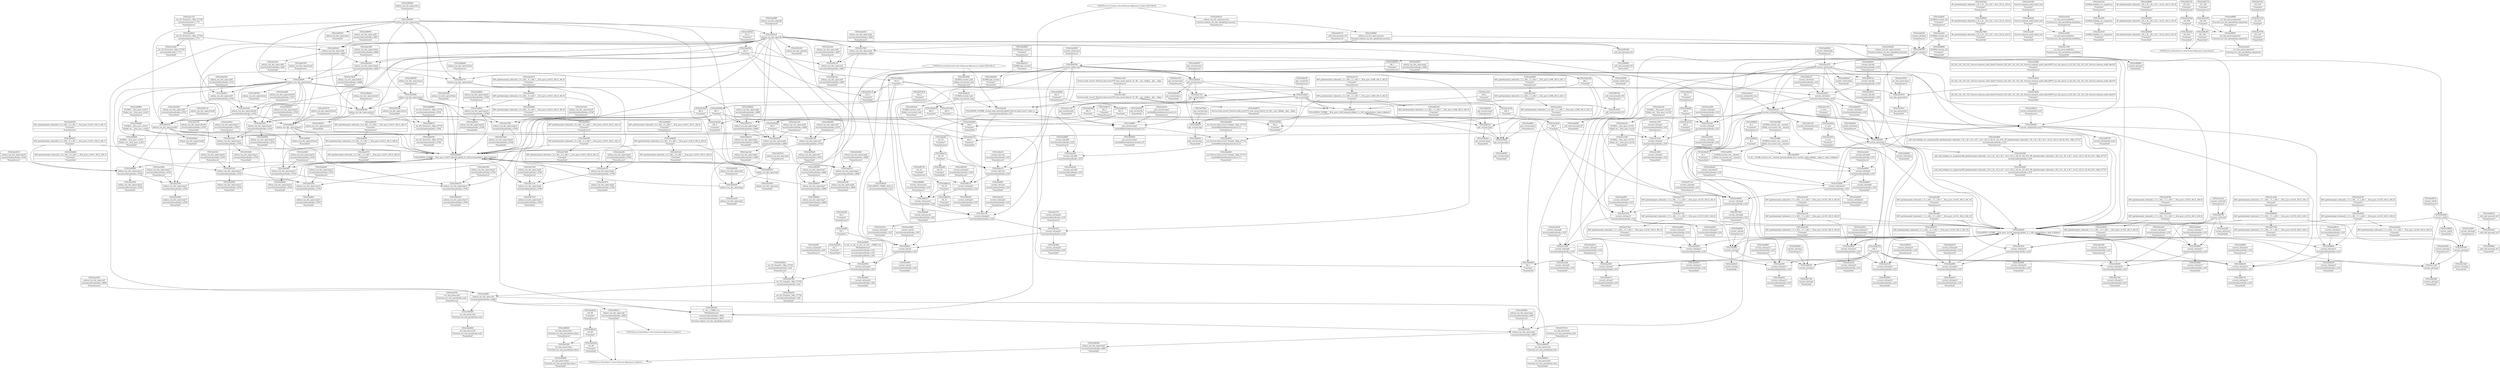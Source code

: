 digraph {
	CE0x3ead890 [shape=record,shape=Mrecord,label="{CE0x3ead890|selinux_tun_dev_open:tmp18|security/selinux/hooks.c,4708}"]
	CE0x3ea14c0 [shape=record,shape=Mrecord,label="{CE0x3ea14c0|i64_2|*Constant*|*SummSource*}"]
	CE0x3ec1d40 [shape=record,shape=Mrecord,label="{CE0x3ec1d40|i64*_getelementptr_inbounds_(_11_x_i64_,_11_x_i64_*___llvm_gcov_ctr125,_i64_0,_i64_1)|*Constant*|*SummSource*}"]
	CE0x3ea9370 [shape=record,shape=Mrecord,label="{CE0x3ea9370|i64_1|*Constant*}"]
	CE0x3e97c30 [shape=record,shape=Mrecord,label="{CE0x3e97c30|current_sid:tmp9|security/selinux/hooks.c,218|*SummSource*}"]
	CE0x3ee9790 [shape=record,shape=Mrecord,label="{CE0x3ee9790|current_sid:do.end}"]
	CE0x3efb720 [shape=record,shape=Mrecord,label="{CE0x3efb720|i32_22|*Constant*|*SummSource*}"]
	CE0x3ee46f0 [shape=record,shape=Mrecord,label="{CE0x3ee46f0|current_sid:tmp11|security/selinux/hooks.c,218|*SummSource*}"]
	CE0x3ee7960 [shape=record,shape=Mrecord,label="{CE0x3ee7960|i8*_getelementptr_inbounds_(_25_x_i8_,_25_x_i8_*_.str3,_i32_0,_i32_0)|*Constant*|*SummSink*}"]
	"CONST[source:2(external),value:2(dynamic)][purpose:{subject}][SrcIdx:1]"
	CE0x3ee88b0 [shape=record,shape=Mrecord,label="{CE0x3ee88b0|current_sid:bb|*SummSink*}"]
	CE0x5d539a0 [shape=record,shape=Mrecord,label="{CE0x5d539a0|selinux_tun_dev_open:tmp11|security/selinux/hooks.c,4703}"]
	CE0x3efae30 [shape=record,shape=Mrecord,label="{CE0x3efae30|current_sid:cred|security/selinux/hooks.c,218|*SummSource*}"]
	CE0x3ea0af0 [shape=record,shape=Mrecord,label="{CE0x3ea0af0|selinux_tun_dev_open:tmp14|security/selinux/hooks.c,4704|*SummSource*}"]
	CE0x3ea92e0 [shape=record,shape=Mrecord,label="{CE0x3ea92e0|current_sid:tmp|*SummSink*}"]
	CE0x3ed1060 [shape=record,shape=Mrecord,label="{CE0x3ed1060|%struct.common_audit_data*_null|*Constant*|*SummSource*}"]
	CE0x3eb4130 [shape=record,shape=Mrecord,label="{CE0x3eb4130|i64_0|*Constant*|*SummSink*}"]
	CE0x3e96a10 [shape=record,shape=Mrecord,label="{CE0x3e96a10|selinux_tun_dev_open:tmp4|security/selinux/hooks.c,4699|*SummSink*}"]
	CE0x3e946b0 [shape=record,shape=Mrecord,label="{CE0x3e946b0|i64*_getelementptr_inbounds_(_9_x_i64_,_9_x_i64_*___llvm_gcov_ctr413,_i64_0,_i64_0)|*Constant*|*SummSource*}"]
	CE0x3efc530 [shape=record,shape=Mrecord,label="{CE0x3efc530|current_sid:tmp22|security/selinux/hooks.c,218|*SummSink*}"]
	CE0x3ea3dc0 [shape=record,shape=Mrecord,label="{CE0x3ea3dc0|current_sid:tmp15|security/selinux/hooks.c,218|*SummSource*}"]
	CE0x3efc750 [shape=record,shape=Mrecord,label="{CE0x3efc750|current_sid:tmp23|security/selinux/hooks.c,218|*SummSource*}"]
	CE0x3ea3950 [shape=record,shape=Mrecord,label="{CE0x3ea3950|selinux_tun_dev_open:tmp|*SummSink*}"]
	CE0x3ea1550 [shape=record,shape=Mrecord,label="{CE0x3ea1550|get_current:tmp1}"]
	CE0x3ee4870 [shape=record,shape=Mrecord,label="{CE0x3ee4870|current_sid:tmp11|security/selinux/hooks.c,218|*SummSink*}"]
	CE0x3ee96a0 [shape=record,shape=Mrecord,label="{CE0x3ee96a0|current_sid:do.body|*SummSink*}"]
	CE0x3e9d0d0 [shape=record,shape=Mrecord,label="{CE0x3e9d0d0|avc_has_perm:ssid|Function::avc_has_perm&Arg::ssid::}"]
	CE0x3eb6020 [shape=record,shape=Mrecord,label="{CE0x3eb6020|COLLAPSED:_GCMRE___llvm_gcov_ctr125_internal_global_11_x_i64_zeroinitializer:_elem_0:default:}"]
	CE0x3eb5250 [shape=record,shape=Mrecord,label="{CE0x3eb5250|selinux_tun_dev_open:if.then|*SummSink*}"]
	CE0x3efe000 [shape=record,shape=Mrecord,label="{CE0x3efe000|current_sid:tmp24|security/selinux/hooks.c,220}"]
	CE0x3ecfe00 [shape=record,shape=Mrecord,label="{CE0x3ecfe00|i32_(i32,_i32,_i16,_i32,_%struct.common_audit_data*)*_bitcast_(i32_(i32,_i32,_i16,_i32,_%struct.common_audit_data.495*)*_avc_has_perm_to_i32_(i32,_i32,_i16,_i32,_%struct.common_audit_data*)*)|*Constant*|*SummSink*}"]
	CE0x5e15950 [shape=record,shape=Mrecord,label="{CE0x5e15950|avc_has_perm:entry|*SummSource*}"]
	CE0x3e96f30 [shape=record,shape=Mrecord,label="{CE0x3e96f30|i64*_getelementptr_inbounds_(_9_x_i64_,_9_x_i64_*___llvm_gcov_ctr413,_i64_0,_i64_3)|*Constant*|*SummSource*}"]
	CE0x3ea9a50 [shape=record,shape=Mrecord,label="{CE0x3ea9a50|GLOBAL:current_task|Global_var:current_task}"]
	CE0x3f00b00 [shape=record,shape=Mrecord,label="{CE0x3f00b00|get_current:tmp4|./arch/x86/include/asm/current.h,14|*SummSink*}"]
	CE0x3ead1e0 [shape=record,shape=Mrecord,label="{CE0x3ead1e0|current_sid:call4|security/selinux/hooks.c,218|*SummSink*}"]
	CE0x3eeb090 [shape=record,shape=Mrecord,label="{CE0x3eeb090|0:_i8,_:_GCMR_current_sid.__warned_internal_global_i8_0,_section_.data.unlikely_,_align_1:_elem_0:default:}"]
	CE0x3e9b3c0 [shape=record,shape=Mrecord,label="{CE0x3e9b3c0|get_current:tmp2}"]
	CE0x3eae330 [shape=record,shape=Mrecord,label="{CE0x3eae330|selinux_tun_dev_open:tmp5|security/selinux/hooks.c,4699|*SummSource*}"]
	CE0x3e99610 [shape=record,shape=Mrecord,label="{CE0x3e99610|_call_void_mcount()_#3|*SummSource*}"]
	CE0x3e94260 [shape=record,shape=Mrecord,label="{CE0x3e94260|selinux_tun_dev_open:security|Function::selinux_tun_dev_open&Arg::security::|*SummSink*}"]
	CE0x3ec8780 [shape=record,shape=Mrecord,label="{CE0x3ec8780|i64*_getelementptr_inbounds_(_11_x_i64_,_11_x_i64_*___llvm_gcov_ctr125,_i64_0,_i64_9)|*Constant*|*SummSource*}"]
	CE0x3ebcb80 [shape=record,shape=Mrecord,label="{CE0x3ebcb80|i64*_getelementptr_inbounds_(_11_x_i64_,_11_x_i64_*___llvm_gcov_ctr125,_i64_0,_i64_10)|*Constant*}"]
	CE0x3e9f210 [shape=record,shape=Mrecord,label="{CE0x3e9f210|selinux_tun_dev_open:call|security/selinux/hooks.c,4694|*SummSink*}"]
	CE0x3ea8470 [shape=record,shape=Mrecord,label="{CE0x3ea8470|i64_5|*Constant*}"]
	CE0x3e99050 [shape=record,shape=Mrecord,label="{CE0x3e99050|selinux_tun_dev_open:tmp7|security/selinux/hooks.c,4699}"]
	CE0x3eb8300 [shape=record,shape=Mrecord,label="{CE0x3eb8300|current_sid:if.then|*SummSink*}"]
	CE0x3ec1e80 [shape=record,shape=Mrecord,label="{CE0x3ec1e80|%struct.task_struct*_(%struct.task_struct**)*_asm_movq_%gs:$_1:P_,$0_,_r,im,_dirflag_,_fpsr_,_flags_|*SummSource*}"]
	CE0x3e997a0 [shape=record,shape=Mrecord,label="{CE0x3e997a0|current_sid:call|security/selinux/hooks.c,218}"]
	CE0x3e93840 [shape=record,shape=Mrecord,label="{CE0x3e93840|selinux_tun_dev_open:return}"]
	CE0x3e97d00 [shape=record,shape=Mrecord,label="{CE0x3e97d00|current_sid:tmp9|security/selinux/hooks.c,218|*SummSink*}"]
	CE0x3ec22a0 [shape=record,shape=Mrecord,label="{CE0x3ec22a0|i64_0|*Constant*}"]
	CE0x3ee32e0 [shape=record,shape=Mrecord,label="{CE0x3ee32e0|i8*_getelementptr_inbounds_(_25_x_i8_,_25_x_i8_*_.str3,_i32_0,_i32_0)|*Constant*|*SummSource*}"]
	CE0x3ea2a40 [shape=record,shape=Mrecord,label="{CE0x3ea2a40|i64*_getelementptr_inbounds_(_11_x_i64_,_11_x_i64_*___llvm_gcov_ctr125,_i64_0,_i64_8)|*Constant*|*SummSink*}"]
	CE0x3e936e0 [shape=record,shape=Mrecord,label="{CE0x3e936e0|_ret_i32_%tmp24,_!dbg_!27742|security/selinux/hooks.c,220|*SummSource*}"]
	CE0x3e957f0 [shape=record,shape=Mrecord,label="{CE0x3e957f0|selinux_tun_dev_open:if.end6}"]
	CE0x3ea3210 [shape=record,shape=Mrecord,label="{CE0x3ea3210|selinux_tun_dev_open:tmp16|security/selinux/hooks.c,4705|*SummSource*}"]
	CE0x3ead900 [shape=record,shape=Mrecord,label="{CE0x3ead900|selinux_tun_dev_open:tmp18|security/selinux/hooks.c,4708|*SummSource*}"]
	CE0x3ecfd20 [shape=record,shape=Mrecord,label="{CE0x3ecfd20|i32_(i32,_i32,_i16,_i32,_%struct.common_audit_data*)*_bitcast_(i32_(i32,_i32,_i16,_i32,_%struct.common_audit_data.495*)*_avc_has_perm_to_i32_(i32,_i32,_i16,_i32,_%struct.common_audit_data*)*)|*Constant*}"]
	CE0x3ec0480 [shape=record,shape=Mrecord,label="{CE0x3ec0480|current_sid:sid|security/selinux/hooks.c,220|*SummSource*}"]
	CE0x3efac10 [shape=record,shape=Mrecord,label="{CE0x3efac10|current_sid:cred|security/selinux/hooks.c,218}"]
	CE0x3ea2910 [shape=record,shape=Mrecord,label="{CE0x3ea2910|i1_true|*Constant*|*SummSink*}"]
	CE0x3ed32a0 [shape=record,shape=Mrecord,label="{CE0x3ed32a0|i16_49|*Constant*|*SummSink*}"]
	CE0x3ea3560 [shape=record,shape=Mrecord,label="{CE0x3ea3560|selinux_tun_dev_open:tmp17|security/selinux/hooks.c,4705|*SummSource*}"]
	CE0x3ec3530 [shape=record,shape=Mrecord,label="{CE0x3ec3530|current_sid:tmp6|security/selinux/hooks.c,218|*SummSource*}"]
	CE0x3e95320 [shape=record,shape=Mrecord,label="{CE0x3e95320|selinux_tun_dev_open:tmp3|security/selinux/hooks.c,4697}"]
	CE0x3eca550 [shape=record,shape=Mrecord,label="{CE0x3eca550|selinux_tun_dev_open:tmp2|security/selinux/hooks.c,4693|*SummSource*}"]
	CE0x3ee7140 [shape=record,shape=Mrecord,label="{CE0x3ee7140|i64*_getelementptr_inbounds_(_11_x_i64_,_11_x_i64_*___llvm_gcov_ctr125,_i64_0,_i64_0)|*Constant*}"]
	CE0x3ee73b0 [shape=record,shape=Mrecord,label="{CE0x3ee73b0|i64*_getelementptr_inbounds_(_11_x_i64_,_11_x_i64_*___llvm_gcov_ctr125,_i64_0,_i64_0)|*Constant*|*SummSink*}"]
	CE0x3ee6cc0 [shape=record,shape=Mrecord,label="{CE0x3ee6cc0|current_sid:land.lhs.true|*SummSource*}"]
	CE0x5d53ac0 [shape=record,shape=Mrecord,label="{CE0x5d53ac0|i64_4|*Constant*}"]
	CE0x3e8e7a0 [shape=record,shape=Mrecord,label="{CE0x3e8e7a0|current_sid:land.lhs.true|*SummSink*}"]
	CE0x3e981f0 [shape=record,shape=Mrecord,label="{CE0x3e981f0|current_sid:tmp1}"]
	CE0x3eb3040 [shape=record,shape=Mrecord,label="{CE0x3eb3040|GLOBAL:current_task|Global_var:current_task|*SummSource*}"]
	CE0x3ea0f90 [shape=record,shape=Mrecord,label="{CE0x3ea0f90|selinux_tun_dev_open:call|security/selinux/hooks.c,4694}"]
	CE0x3eb8c30 [shape=record,shape=Mrecord,label="{CE0x3eb8c30|current_sid:tmp13|security/selinux/hooks.c,218|*SummSink*}"]
	CE0x3e971b0 [shape=record,shape=Mrecord,label="{CE0x3e971b0|current_sid:tmp1|*SummSink*}"]
	CE0x3eb6090 [shape=record,shape=Mrecord,label="{CE0x3eb6090|current_sid:tmp|*SummSource*}"]
	CE0x3eacdd0 [shape=record,shape=Mrecord,label="{CE0x3eacdd0|current_sid:call4|security/selinux/hooks.c,218}"]
	CE0x3ea1130 [shape=record,shape=Mrecord,label="{CE0x3ea1130|get_current:tmp1|*SummSink*}"]
	CE0x3e9f8b0 [shape=record,shape=Mrecord,label="{CE0x3e9f8b0|i8_1|*Constant*|*SummSource*}"]
	CE0x5d53b30 [shape=record,shape=Mrecord,label="{CE0x5d53b30|i64_4|*Constant*|*SummSource*}"]
	CE0x3eca1e0 [shape=record,shape=Mrecord,label="{CE0x3eca1e0|current_sid:if.end|*SummSource*}"]
	CE0x3eb6c10 [shape=record,shape=Mrecord,label="{CE0x3eb6c10|current_sid:tobool|security/selinux/hooks.c,218|*SummSource*}"]
	CE0x3e932c0 [shape=record,shape=Mrecord,label="{CE0x3e932c0|selinux_tun_dev_open:tmp|*SummSource*}"]
	CE0x3ee2f50 [shape=record,shape=Mrecord,label="{CE0x3ee2f50|GLOBAL:lockdep_rcu_suspicious|*Constant*}"]
	CE0x3efb4c0 [shape=record,shape=Mrecord,label="{CE0x3efb4c0|i32_22|*Constant*}"]
	CE0x3eb6db0 [shape=record,shape=Mrecord,label="{CE0x3eb6db0|i64_3|*Constant*}"]
	CE0x3eae040 [shape=record,shape=Mrecord,label="{CE0x3eae040|i32_0|*Constant*}"]
	CE0x3ea0e50 [shape=record,shape=Mrecord,label="{CE0x3ea0e50|current_sid:entry|*SummSource*}"]
	CE0x3eb8fd0 [shape=record,shape=Mrecord,label="{CE0x3eb8fd0|current_sid:tmp14|security/selinux/hooks.c,218|*SummSource*}"]
	CE0x3ea19c0 [shape=record,shape=Mrecord,label="{CE0x3ea19c0|i64*_getelementptr_inbounds_(_2_x_i64_,_2_x_i64_*___llvm_gcov_ctr98,_i64_0,_i64_1)|*Constant*}"]
	CE0x3e95270 [shape=record,shape=Mrecord,label="{CE0x3e95270|selinux_tun_dev_open:tmp4|security/selinux/hooks.c,4699}"]
	CE0x3ebc700 [shape=record,shape=Mrecord,label="{CE0x3ebc700|current_sid:tmp18|security/selinux/hooks.c,218|*SummSink*}"]
	CE0x3ebf6d0 [shape=record,shape=Mrecord,label="{CE0x3ebf6d0|i8*_getelementptr_inbounds_(_45_x_i8_,_45_x_i8_*_.str12,_i32_0,_i32_0)|*Constant*|*SummSink*}"]
	CE0x3ea8ed0 [shape=record,shape=Mrecord,label="{CE0x3ea8ed0|selinux_tun_dev_open:tmp13|security/selinux/hooks.c,4703|*SummSource*}"]
	CE0x3ebcf60 [shape=record,shape=Mrecord,label="{CE0x3ebcf60|i64*_getelementptr_inbounds_(_11_x_i64_,_11_x_i64_*___llvm_gcov_ctr125,_i64_0,_i64_10)|*Constant*|*SummSource*}"]
	CE0x3e99300 [shape=record,shape=Mrecord,label="{CE0x3e99300|selinux_tun_dev_open:tmp7|security/selinux/hooks.c,4699|*SummSource*}"]
	CE0x3eb7130 [shape=record,shape=Mrecord,label="{CE0x3eb7130|selinux_tun_dev_open:tmp9|security/selinux/hooks.c,4700}"]
	CE0x3e93c60 [shape=record,shape=Mrecord,label="{CE0x3e93c60|selinux_tun_dev_open:bb|*SummSink*}"]
	CE0x3eb3d90 [shape=record,shape=Mrecord,label="{CE0x3eb3d90|current_sid:tmp3|*SummSink*}"]
	CE0x3eb8080 [shape=record,shape=Mrecord,label="{CE0x3eb8080|_ret_i32_%retval.0,_!dbg_!27734|security/selinux/hooks.c,4708|*SummSource*}"]
	CE0x3e9c460 [shape=record,shape=Mrecord,label="{CE0x3e9c460|selinux_tun_dev_open:tmp6|security/selinux/hooks.c,4699|*SummSource*}"]
	CE0x3eb10a0 [shape=record,shape=Mrecord,label="{CE0x3eb10a0|i32_256|*Constant*|*SummSink*}"]
	CE0x3e96bf0 [shape=record,shape=Mrecord,label="{CE0x3e96bf0|GLOBAL:__llvm_gcov_ctr413|Global_var:__llvm_gcov_ctr413|*SummSink*}"]
	CE0x3e98700 [shape=record,shape=Mrecord,label="{CE0x3e98700|current_sid:entry}"]
	CE0x3ee23d0 [shape=record,shape=Mrecord,label="{CE0x3ee23d0|current_sid:tmp6|security/selinux/hooks.c,218|*SummSink*}"]
	CE0x3ed44f0 [shape=record,shape=Mrecord,label="{CE0x3ed44f0|current_sid:land.lhs.true2}"]
	CE0x3eed230 [shape=record,shape=Mrecord,label="{CE0x3eed230|current_sid:tmp12|security/selinux/hooks.c,218|*SummSink*}"]
	CE0x3ee7f50 [shape=record,shape=Mrecord,label="{CE0x3ee7f50|i32_218|*Constant*|*SummSink*}"]
	CE0x3ee3230 [shape=record,shape=Mrecord,label="{CE0x3ee3230|GLOBAL:lockdep_rcu_suspicious|*Constant*|*SummSink*}"]
	CE0x3ea00f0 [shape=record,shape=Mrecord,label="{CE0x3ea00f0|i64*_getelementptr_inbounds_(_9_x_i64_,_9_x_i64_*___llvm_gcov_ctr413,_i64_0,_i64_6)|*Constant*}"]
	CE0x3ed33f0 [shape=record,shape=Mrecord,label="{CE0x3ed33f0|avc_has_perm:tclass|Function::avc_has_perm&Arg::tclass::}"]
	CE0x3ec21c0 [shape=record,shape=Mrecord,label="{CE0x3ec21c0|i64_3|*Constant*|*SummSink*}"]
	CE0x3ee7270 [shape=record,shape=Mrecord,label="{CE0x3ee7270|i64*_getelementptr_inbounds_(_11_x_i64_,_11_x_i64_*___llvm_gcov_ctr125,_i64_0,_i64_0)|*Constant*|*SummSource*}"]
	CE0x3ebd930 [shape=record,shape=Mrecord,label="{CE0x3ebd930|GLOBAL:get_current|*Constant*|*SummSink*}"]
	CE0x3ea2750 [shape=record,shape=Mrecord,label="{CE0x3ea2750|i1_true|*Constant*|*SummSource*}"]
	CE0x3eae410 [shape=record,shape=Mrecord,label="{CE0x3eae410|selinux_tun_dev_open:tmp6|security/selinux/hooks.c,4699}"]
	CE0x3eb2720 [shape=record,shape=Mrecord,label="{CE0x3eb2720|i32_256|*Constant*|*SummSource*}"]
	CE0x3efbd80 [shape=record,shape=Mrecord,label="{CE0x3efbd80|current_sid:security|security/selinux/hooks.c,218|*SummSource*}"]
	CE0x3e93210 [shape=record,shape=Mrecord,label="{CE0x3e93210|_call_void_mcount()_#3|*SummSource*}"]
	CE0x3eb4880 [shape=record,shape=Mrecord,label="{CE0x3eb4880|i64_5|*Constant*|*SummSource*}"]
	CE0x3eb5ab0 [shape=record,shape=Mrecord,label="{CE0x3eb5ab0|i64_0|*Constant*}"]
	CE0x3eea850 [shape=record,shape=Mrecord,label="{CE0x3eea850|current_sid:tmp10|security/selinux/hooks.c,218|*SummSource*}"]
	CE0x3ecc6a0 [shape=record,shape=Mrecord,label="{CE0x3ecc6a0|_ret_i32_%retval.0,_!dbg_!27728|security/selinux/avc.c,775|*SummSink*}"]
	CE0x3ea2e80 [shape=record,shape=Mrecord,label="{CE0x3ea2e80|selinux_tun_dev_open:tmp8|security/selinux/hooks.c,4700|*SummSource*}"]
	CE0x3eb11f0 [shape=record,shape=Mrecord,label="{CE0x3eb11f0|selinux_tun_dev_open:tobool4|security/selinux/hooks.c,4703|*SummSink*}"]
	CE0x3ee6c50 [shape=record,shape=Mrecord,label="{CE0x3ee6c50|current_sid:land.lhs.true}"]
	CE0x3efcf60 [shape=record,shape=Mrecord,label="{CE0x3efcf60|current_sid:sid|security/selinux/hooks.c,220|*SummSink*}"]
	CE0x3ea8880 [shape=record,shape=Mrecord,label="{CE0x3ea8880|get_current:tmp3|*SummSource*}"]
	CE0x3ea4e20 [shape=record,shape=Mrecord,label="{CE0x3ea4e20|i16_49|*Constant*|*SummSource*}"]
	CE0x3ecfcb0 [shape=record,shape=Mrecord,label="{CE0x3ecfcb0|selinux_tun_dev_open:call2|security/selinux/hooks.c,4697|*SummSink*}"]
	CE0x3e98ad0 [shape=record,shape=Mrecord,label="{CE0x3e98ad0|selinux_tun_dev_open:entry|*SummSource*}"]
	CE0x3e9b430 [shape=record,shape=Mrecord,label="{CE0x3e9b430|get_current:tmp2|*SummSource*}"]
	CE0x3efbd10 [shape=record,shape=Mrecord,label="{CE0x3efbd10|current_sid:security|security/selinux/hooks.c,218}"]
	CE0x3eb7920 [shape=record,shape=Mrecord,label="{CE0x3eb7920|selinux_tun_dev_open:tmp19|security/selinux/hooks.c,4708}"]
	CE0x3ea0370 [shape=record,shape=Mrecord,label="{CE0x3ea0370|i64*_getelementptr_inbounds_(_9_x_i64_,_9_x_i64_*___llvm_gcov_ctr413,_i64_0,_i64_6)|*Constant*|*SummSink*}"]
	CE0x3efb210 [shape=record,shape=Mrecord,label="{CE0x3efb210|current_sid:tmp21|security/selinux/hooks.c,218}"]
	CE0x5275510 [shape=record,shape=Mrecord,label="{CE0x5275510|avc_has_perm:tsid|Function::avc_has_perm&Arg::tsid::|*SummSource*}"]
	CE0x3e8f020 [shape=record,shape=Mrecord,label="{CE0x3e8f020|avc_has_perm:tclass|Function::avc_has_perm&Arg::tclass::|*SummSource*}"]
	CE0x3ee4490 [shape=record,shape=Mrecord,label="{CE0x3ee4490|current_sid:tmp11|security/selinux/hooks.c,218}"]
	CE0x3efaf00 [shape=record,shape=Mrecord,label="{CE0x3efaf00|current_sid:cred|security/selinux/hooks.c,218|*SummSink*}"]
	CE0x3e9b650 [shape=record,shape=Mrecord,label="{CE0x3e9b650|current_sid:call|security/selinux/hooks.c,218|*SummSource*}"]
	CE0x3ee86a0 [shape=record,shape=Mrecord,label="{CE0x3ee86a0|current_sid:bb}"]
	CE0x3ead970 [shape=record,shape=Mrecord,label="{CE0x3ead970|selinux_tun_dev_open:tmp18|security/selinux/hooks.c,4708|*SummSink*}"]
	CE0x3e930b0 [shape=record,shape=Mrecord,label="{CE0x3e930b0|selinux_tun_dev_open:tmp3|security/selinux/hooks.c,4697|*SummSource*}"]
	CE0x3ea3e30 [shape=record,shape=Mrecord,label="{CE0x3ea3e30|current_sid:tmp15|security/selinux/hooks.c,218|*SummSink*}"]
	CE0x3ea12d0 [shape=record,shape=Mrecord,label="{CE0x3ea12d0|selinux_tun_dev_open:tobool|security/selinux/hooks.c,4699|*SummSource*}"]
	CE0x3ea05e0 [shape=record,shape=Mrecord,label="{CE0x3ea05e0|selinux_tun_dev_open:call2|security/selinux/hooks.c,4697}"]
	CE0x3eca2b0 [shape=record,shape=Mrecord,label="{CE0x3eca2b0|current_sid:if.end|*SummSink*}"]
	CE0x3e9f5b0 [shape=record,shape=Mrecord,label="{CE0x3e9f5b0|current_sid:tmp16|security/selinux/hooks.c,218|*SummSink*}"]
	"CONST[source:0(mediator),value:2(dynamic)][purpose:{object}]"
	CE0x3ec23a0 [shape=record,shape=Mrecord,label="{CE0x3ec23a0|current_sid:tmp4|security/selinux/hooks.c,218}"]
	CE0x3ea2c40 [shape=record,shape=Mrecord,label="{CE0x3ea2c40|i64*_getelementptr_inbounds_(_11_x_i64_,_11_x_i64_*___llvm_gcov_ctr125,_i64_0,_i64_8)|*Constant*}"]
	CE0x3eb6b40 [shape=record,shape=Mrecord,label="{CE0x3eb6b40|current_sid:tobool|security/selinux/hooks.c,218|*SummSink*}"]
	CE0x5d53bf0 [shape=record,shape=Mrecord,label="{CE0x5d53bf0|selinux_tun_dev_open:tmp11|security/selinux/hooks.c,4703|*SummSink*}"]
	CE0x3e95a00 [shape=record,shape=Mrecord,label="{CE0x3e95a00|COLLAPSED:_GCMRE___llvm_gcov_ctr413_internal_global_9_x_i64_zeroinitializer:_elem_0:default:}"]
	CE0x3ea65f0 [shape=record,shape=Mrecord,label="{CE0x3ea65f0|_call_void_mcount()_#3|*SummSink*}"]
	CE0x3e8f7b0 [shape=record,shape=Mrecord,label="{CE0x3e8f7b0|selinux_tun_dev_open:if.end|*SummSink*}"]
	CE0x3efbb20 [shape=record,shape=Mrecord,label="{CE0x3efbb20|COLLAPSED:_CMRE:_elem_0::|security/selinux/hooks.c,218}"]
	CE0x3ebdac0 [shape=record,shape=Mrecord,label="{CE0x3ebdac0|get_current:entry}"]
	CE0x3e8e4b0 [shape=record,shape=Mrecord,label="{CE0x3e8e4b0|current_sid:if.then}"]
	CE0x3ea33f0 [shape=record,shape=Mrecord,label="{CE0x3ea33f0|selinux_tun_dev_open:tmp17|security/selinux/hooks.c,4705}"]
	CE0x3ec3b20 [shape=record,shape=Mrecord,label="{CE0x3ec3b20|selinux_tun_dev_open:tobool|security/selinux/hooks.c,4699|*SummSink*}"]
	CE0x3ebdb70 [shape=record,shape=Mrecord,label="{CE0x3ebdb70|get_current:entry|*SummSource*}"]
	CE0x3ec8910 [shape=record,shape=Mrecord,label="{CE0x3ec8910|i64*_getelementptr_inbounds_(_11_x_i64_,_11_x_i64_*___llvm_gcov_ctr125,_i64_0,_i64_9)|*Constant*|*SummSink*}"]
	CE0x3e978e0 [shape=record,shape=Mrecord,label="{CE0x3e978e0|get_current:tmp|*SummSource*}"]
	CE0x3ec2030 [shape=record,shape=Mrecord,label="{CE0x3ec2030|_call_void_mcount()_#3}"]
	CE0x3e8e630 [shape=record,shape=Mrecord,label="{CE0x3e8e630|current_sid:if.then|*SummSource*}"]
	CE0x3e9e4e0 [shape=record,shape=Mrecord,label="{CE0x3e9e4e0|i64*_getelementptr_inbounds_(_9_x_i64_,_9_x_i64_*___llvm_gcov_ctr413,_i64_0,_i64_7)|*Constant*}"]
	CE0x3ec1330 [shape=record,shape=Mrecord,label="{CE0x3ec1330|current_sid:tmp5|security/selinux/hooks.c,218|*SummSource*}"]
	CE0x3efb930 [shape=record,shape=Mrecord,label="{CE0x3efb930|i32_22|*Constant*|*SummSink*}"]
	CE0x3e9c9e0 [shape=record,shape=Mrecord,label="{CE0x3e9c9e0|selinux_tun_dev_open:tobool|security/selinux/hooks.c,4699}"]
	CE0x3eb20d0 [shape=record,shape=Mrecord,label="{CE0x3eb20d0|selinux_tun_dev_open:tmp12|security/selinux/hooks.c,4703|*SummSink*}"]
	CE0x3e9fd90 [shape=record,shape=Mrecord,label="{CE0x3e9fd90|GLOBAL:__llvm_gcov_ctr413|Global_var:__llvm_gcov_ctr413|*SummSource*}"]
	CE0x3ed2100 [shape=record,shape=Mrecord,label="{CE0x3ed2100|i32_128|*Constant*}"]
	CE0x3eb7030 [shape=record,shape=Mrecord,label="{CE0x3eb7030|selinux_tun_dev_open:tmp9|security/selinux/hooks.c,4700|*SummSource*}"]
	CE0x3ea0a80 [shape=record,shape=Mrecord,label="{CE0x3ea0a80|selinux_tun_dev_open:tmp14|security/selinux/hooks.c,4704}"]
	CE0x3eed0b0 [shape=record,shape=Mrecord,label="{CE0x3eed0b0|current_sid:tmp12|security/selinux/hooks.c,218|*SummSource*}"]
	CE0x3efb390 [shape=record,shape=Mrecord,label="{CE0x3efb390|current_sid:tmp21|security/selinux/hooks.c,218|*SummSource*}"]
	CE0x3eb9150 [shape=record,shape=Mrecord,label="{CE0x3eb9150|current_sid:tmp14|security/selinux/hooks.c,218|*SummSink*}"]
	CE0x3ee8a40 [shape=record,shape=Mrecord,label="{CE0x3ee8a40|get_current:tmp|*SummSink*}"]
	CE0x3eafb50 [shape=record,shape=Mrecord,label="{CE0x3eafb50|GLOBAL:current_sid|*Constant*|*SummSource*}"]
	CE0x3e96a80 [shape=record,shape=Mrecord,label="{CE0x3e96a80|GLOBAL:__llvm_gcov_ctr413|Global_var:__llvm_gcov_ctr413}"]
	CE0x3ec2b60 [shape=record,shape=Mrecord,label="{CE0x3ec2b60|current_sid:tobool1|security/selinux/hooks.c,218}"]
	CE0x3ed57f0 [shape=record,shape=Mrecord,label="{CE0x3ed57f0|current_sid:if.end}"]
	CE0x3e9d8e0 [shape=record,shape=Mrecord,label="{CE0x3e9d8e0|i32_0|*Constant*|*SummSource*}"]
	CE0x3ec3d10 [shape=record,shape=Mrecord,label="{CE0x3ec3d10|i64*_getelementptr_inbounds_(_2_x_i64_,_2_x_i64_*___llvm_gcov_ctr98,_i64_0,_i64_1)|*Constant*|*SummSink*}"]
	CE0x3ebea10 [shape=record,shape=Mrecord,label="{CE0x3ebea10|GLOBAL:__llvm_gcov_ctr125|Global_var:__llvm_gcov_ctr125}"]
	CE0x3eb8e40 [shape=record,shape=Mrecord,label="{CE0x3eb8e40|current_sid:tmp14|security/selinux/hooks.c,218}"]
	CE0x3e8ecb0 [shape=record,shape=Mrecord,label="{CE0x3e8ecb0|selinux_tun_dev_open:sid1|security/selinux/hooks.c,4697|*SummSink*}"]
	CE0x3e96240 [shape=record,shape=Mrecord,label="{CE0x3e96240|selinux_tun_dev_open:tmp3|security/selinux/hooks.c,4697|*SummSink*}"]
	CE0x3efaa10 [shape=record,shape=Mrecord,label="{CE0x3efaa10|i32_78|*Constant*}"]
	CE0x3e965b0 [shape=record,shape=Mrecord,label="{CE0x3e965b0|i64_1|*Constant*|*SummSource*}"]
	CE0x3e91cb0 [shape=record,shape=Mrecord,label="{CE0x3e91cb0|i64*_getelementptr_inbounds_(_9_x_i64_,_9_x_i64_*___llvm_gcov_ctr413,_i64_0,_i64_0)|*Constant*|*SummSink*}"]
	CE0x3eecf40 [shape=record,shape=Mrecord,label="{CE0x3eecf40|current_sid:tmp12|security/selinux/hooks.c,218}"]
	CE0x3eb52c0 [shape=record,shape=Mrecord,label="{CE0x3eb52c0|selinux_tun_dev_open:bb}"]
	CE0x3ed2170 [shape=record,shape=Mrecord,label="{CE0x3ed2170|i32_128|*Constant*|*SummSource*}"]
	CE0x3ea67f0 [shape=record,shape=Mrecord,label="{CE0x3ea67f0|avc_has_perm:ssid|Function::avc_has_perm&Arg::ssid::|*SummSource*}"]
	CE0x3ee9f50 [shape=record,shape=Mrecord,label="{CE0x3ee9f50|GLOBAL:current_sid.__warned|Global_var:current_sid.__warned|*SummSink*}"]
	CE0x3efd0c0 [shape=record,shape=Mrecord,label="{CE0x3efd0c0|current_sid:sid|security/selinux/hooks.c,220}"]
	CE0x3ec99c0 [shape=record,shape=Mrecord,label="{CE0x3ec99c0|current_sid:call|security/selinux/hooks.c,218|*SummSink*}"]
	CE0x3e9a670 [shape=record,shape=Mrecord,label="{CE0x3e9a670|selinux_tun_dev_open:tmp15|security/selinux/hooks.c,4704}"]
	CE0x3efe690 [shape=record,shape=Mrecord,label="{CE0x3efe690|i64*_getelementptr_inbounds_(_2_x_i64_,_2_x_i64_*___llvm_gcov_ctr98,_i64_0,_i64_0)|*Constant*}"]
	CE0x3e974f0 [shape=record,shape=Mrecord,label="{CE0x3e974f0|current_sid:tmp2}"]
	CE0x3ebd270 [shape=record,shape=Mrecord,label="{CE0x3ebd270|current_sid:tmp20|security/selinux/hooks.c,218|*SummSource*}"]
	CE0x3ee9df0 [shape=record,shape=Mrecord,label="{CE0x3ee9df0|GLOBAL:current_sid.__warned|Global_var:current_sid.__warned|*SummSource*}"]
	CE0x3eb8b50 [shape=record,shape=Mrecord,label="{CE0x3eb8b50|current_sid:tmp13|security/selinux/hooks.c,218}"]
	CE0x3eb1b20 [shape=record,shape=Mrecord,label="{CE0x3eb1b20|selinux_tun_dev_open:tobool4|security/selinux/hooks.c,4703}"]
	CE0x3e9a180 [shape=record,shape=Mrecord,label="{CE0x3e9a180|i64_1|*Constant*}"]
	CE0x3e95ed0 [shape=record,shape=Mrecord,label="{CE0x3e95ed0|selinux_tun_dev_open:return|*SummSink*}"]
	CE0x3ee8590 [shape=record,shape=Mrecord,label="{CE0x3ee8590|current_sid:do.end|*SummSink*}"]
	CE0x3ea9970 [shape=record,shape=Mrecord,label="{CE0x3ea9970|%struct.task_struct*_(%struct.task_struct**)*_asm_movq_%gs:$_1:P_,$0_,_r,im,_dirflag_,_fpsr_,_flags_|*SummSink*}"]
	CE0x3ecc710 [shape=record,shape=Mrecord,label="{CE0x3ecc710|_ret_i32_%retval.0,_!dbg_!27728|security/selinux/avc.c,775|*SummSource*}"]
	CE0x3eb3660 [shape=record,shape=Mrecord,label="{CE0x3eb3660|_call_void_lockdep_rcu_suspicious(i8*_getelementptr_inbounds_(_25_x_i8_,_25_x_i8_*_.str3,_i32_0,_i32_0),_i32_218,_i8*_getelementptr_inbounds_(_45_x_i8_,_45_x_i8_*_.str12,_i32_0,_i32_0))_#10,_!dbg_!27727|security/selinux/hooks.c,218|*SummSource*}"]
	CE0x3ea51a0 [shape=record,shape=Mrecord,label="{CE0x3ea51a0|selinux_tun_dev_open:tmp12|security/selinux/hooks.c,4703}"]
	CE0x3eb5fb0 [shape=record,shape=Mrecord,label="{CE0x3eb5fb0|current_sid:tmp}"]
	CE0x3ea0f20 [shape=record,shape=Mrecord,label="{CE0x3ea0f20|selinux_tun_dev_open:tmp2|security/selinux/hooks.c,4693|*SummSink*}"]
	CE0x3ebdd20 [shape=record,shape=Mrecord,label="{CE0x3ebdd20|_ret_%struct.task_struct*_%tmp4,_!dbg_!27714|./arch/x86/include/asm/current.h,14|*SummSource*}"]
	CE0x5e159c0 [shape=record,shape=Mrecord,label="{CE0x5e159c0|avc_has_perm:entry|*SummSink*}"]
	CE0x3eb1870 [shape=record,shape=Mrecord,label="{CE0x3eb1870|avc_has_perm:entry}"]
	CE0x3e9fa30 [shape=record,shape=Mrecord,label="{CE0x3e9fa30|i8_1|*Constant*|*SummSink*}"]
	CE0x3e99de0 [shape=record,shape=Mrecord,label="{CE0x3e99de0|selinux_tun_dev_open:retval.0|*SummSource*}"]
	CE0x3ea0790 [shape=record,shape=Mrecord,label="{CE0x3ea0790|selinux_tun_dev_open:if.end|*SummSource*}"]
	CE0x3eb7ba0 [shape=record,shape=Mrecord,label="{CE0x3eb7ba0|selinux_tun_dev_open:tmp19|security/selinux/hooks.c,4708|*SummSink*}"]
	CE0x3ec8980 [shape=record,shape=Mrecord,label="{CE0x3ec8980|current_sid:tmp17|security/selinux/hooks.c,218}"]
	CE0x3efac80 [shape=record,shape=Mrecord,label="{CE0x3efac80|COLLAPSED:_GCMRE_current_task_external_global_%struct.task_struct*:_elem_0::|security/selinux/hooks.c,218}"]
	CE0x3ea6f40 [shape=record,shape=Mrecord,label="{CE0x3ea6f40|selinux_tun_dev_open:if.end}"]
	CE0x3e9c6e0 [shape=record,shape=Mrecord,label="{CE0x3e9c6e0|0:_i32,_:_CMRE_0,4_|*MultipleSource*|security/selinux/hooks.c,4693|security/selinux/hooks.c,4697|Function::selinux_tun_dev_open&Arg::security::}"]
	CE0x3ec2540 [shape=record,shape=Mrecord,label="{CE0x3ec2540|current_sid:tmp4|security/selinux/hooks.c,218|*SummSink*}"]
	CE0x3ea4140 [shape=record,shape=Mrecord,label="{CE0x3ea4140|current_sid:tmp16|security/selinux/hooks.c,218}"]
	CE0x3ee2500 [shape=record,shape=Mrecord,label="{CE0x3ee2500|current_sid:tmp7|security/selinux/hooks.c,218}"]
	CE0x3eb3ea0 [shape=record,shape=Mrecord,label="{CE0x3eb3ea0|_call_void_mcount()_#3}"]
	CE0x3e91fe0 [shape=record,shape=Mrecord,label="{CE0x3e91fe0|selinux_tun_dev_open:sid1|security/selinux/hooks.c,4697|*SummSource*}"]
	CE0x3ea8a40 [shape=record,shape=Mrecord,label="{CE0x3ea8a40|COLLAPSED:_GCMRE___llvm_gcov_ctr98_internal_global_2_x_i64_zeroinitializer:_elem_0:default:}"]
	CE0x3e9e220 [shape=record,shape=Mrecord,label="{CE0x3e9e220|selinux_tun_dev_open:tmp15|security/selinux/hooks.c,4704|*SummSink*}"]
	CE0x3efcc80 [shape=record,shape=Mrecord,label="{CE0x3efcc80|i32_1|*Constant*|*SummSource*}"]
	"CONST[source:0(mediator),value:2(dynamic)][purpose:{subject}]"
	CE0x3ea50c0 [shape=record,shape=Mrecord,label="{CE0x3ea50c0|selinux_tun_dev_open:tmp11|security/selinux/hooks.c,4703|*SummSource*}"]
	CE0x3ea0b60 [shape=record,shape=Mrecord,label="{CE0x3ea0b60|selinux_tun_dev_open:tmp14|security/selinux/hooks.c,4704|*SummSink*}"]
	CE0x3ead310 [shape=record,shape=Mrecord,label="{CE0x3ead310|GLOBAL:get_current|*Constant*}"]
	CE0x3ea8950 [shape=record,shape=Mrecord,label="{CE0x3ea8950|get_current:tmp3|*SummSink*}"]
	CE0x3e95110 [shape=record,shape=Mrecord,label="{CE0x3e95110|selinux_tun_dev_open:if.end6|*SummSource*}"]
	CE0x3eb4390 [shape=record,shape=Mrecord,label="{CE0x3eb4390|i64*_getelementptr_inbounds_(_9_x_i64_,_9_x_i64_*___llvm_gcov_ctr413,_i64_0,_i64_3)|*Constant*}"]
	CE0x3eca370 [shape=record,shape=Mrecord,label="{CE0x3eca370|current_sid:do.body}"]
	CE0x3eb35f0 [shape=record,shape=Mrecord,label="{CE0x3eb35f0|_call_void_lockdep_rcu_suspicious(i8*_getelementptr_inbounds_(_25_x_i8_,_25_x_i8_*_.str3,_i32_0,_i32_0),_i32_218,_i8*_getelementptr_inbounds_(_45_x_i8_,_45_x_i8_*_.str12,_i32_0,_i32_0))_#10,_!dbg_!27727|security/selinux/hooks.c,218}"]
	CE0x3ecfd90 [shape=record,shape=Mrecord,label="{CE0x3ecfd90|i32_(i32,_i32,_i16,_i32,_%struct.common_audit_data*)*_bitcast_(i32_(i32,_i32,_i16,_i32,_%struct.common_audit_data.495*)*_avc_has_perm_to_i32_(i32,_i32,_i16,_i32,_%struct.common_audit_data*)*)|*Constant*|*SummSource*}"]
	CE0x3eca170 [shape=record,shape=Mrecord,label="{CE0x3eca170|i64*_getelementptr_inbounds_(_2_x_i64_,_2_x_i64_*___llvm_gcov_ctr98,_i64_0,_i64_0)|*Constant*|*SummSource*}"]
	CE0x3e8f650 [shape=record,shape=Mrecord,label="{CE0x3e8f650|avc_has_perm:requested|Function::avc_has_perm&Arg::requested::}"]
	CE0x3ec1bd0 [shape=record,shape=Mrecord,label="{CE0x3ec1bd0|current_sid:tmp2|*SummSink*}"]
	CE0x3ea4bd0 [shape=record,shape=Mrecord,label="{CE0x3ea4bd0|current_sid:tobool1|security/selinux/hooks.c,218|*SummSink*}"]
	CE0x3eae980 [shape=record,shape=Mrecord,label="{CE0x3eae980|selinux_tun_dev_open:bb|*SummSource*}"]
	CE0x3ee9900 [shape=record,shape=Mrecord,label="{CE0x3ee9900|current_sid:do.end|*SummSource*}"]
	CE0x3ead600 [shape=record,shape=Mrecord,label="{CE0x3ead600|i64*_getelementptr_inbounds_(_9_x_i64_,_9_x_i64_*___llvm_gcov_ctr413,_i64_0,_i64_8)|*Constant*|*SummSink*}"]
	CE0x3e98490 [shape=record,shape=Mrecord,label="{CE0x3e98490|i64*_getelementptr_inbounds_(_11_x_i64_,_11_x_i64_*___llvm_gcov_ctr125,_i64_0,_i64_1)|*Constant*}"]
	CE0x3ebb940 [shape=record,shape=Mrecord,label="{CE0x3ebb940|selinux_tun_dev_open:sid7|security/selinux/hooks.c,4705|*SummSource*}"]
	CE0x3ecd8c0 [shape=record,shape=Mrecord,label="{CE0x3ecd8c0|_ret_i32_%retval.0,_!dbg_!27728|security/selinux/avc.c,775}"]
	CE0x3ec8d40 [shape=record,shape=Mrecord,label="{CE0x3ec8d40|current_sid:tmp17|security/selinux/hooks.c,218|*SummSource*}"]
	CE0x3eb8990 [shape=record,shape=Mrecord,label="{CE0x3eb8990|selinux_tun_dev_open:tmp16|security/selinux/hooks.c,4705}"]
	CE0x3ec0820 [shape=record,shape=Mrecord,label="{CE0x3ec0820|0:_i32,_4:_i32,_8:_i32,_12:_i32,_:_CMRE_4,8_|*MultipleSource*|security/selinux/hooks.c,218|security/selinux/hooks.c,218|security/selinux/hooks.c,220}"]
	CE0x3eb23d0 [shape=record,shape=Mrecord,label="{CE0x3eb23d0|selinux_tun_dev_open:call3|security/selinux/hooks.c,4701|*SummSource*}"]
	CE0x3ea3d50 [shape=record,shape=Mrecord,label="{CE0x3ea3d50|current_sid:tmp15|security/selinux/hooks.c,218}"]
	CE0x3eb58e0 [shape=record,shape=Mrecord,label="{CE0x3eb58e0|i64_2|*Constant*}"]
	CE0x3ea3070 [shape=record,shape=Mrecord,label="{CE0x3ea3070|selinux_tun_dev_open:tmp8|security/selinux/hooks.c,4700|*SummSink*}"]
	CE0x3ea0d90 [shape=record,shape=Mrecord,label="{CE0x3ea0d90|i64_1|*Constant*|*SummSink*}"]
	CE0x3e9a780 [shape=record,shape=Mrecord,label="{CE0x3e9a780|selinux_tun_dev_open:tmp15|security/selinux/hooks.c,4704|*SummSource*}"]
	CE0x3ea6920 [shape=record,shape=Mrecord,label="{CE0x3ea6920|avc_has_perm:tsid|Function::avc_has_perm&Arg::tsid::}"]
	CE0x3ea4aa0 [shape=record,shape=Mrecord,label="{CE0x3ea4aa0|current_sid:tobool1|security/selinux/hooks.c,218|*SummSource*}"]
	CE0x3efb5b0 [shape=record,shape=Mrecord,label="{CE0x3efb5b0|current_sid:tmp21|security/selinux/hooks.c,218|*SummSink*}"]
	CE0x3eceaf0 [shape=record,shape=Mrecord,label="{CE0x3eceaf0|%struct.common_audit_data*_null|*Constant*|*SummSink*}"]
	CE0x3e9cbb0 [shape=record,shape=Mrecord,label="{CE0x3e9cbb0|selinux_tun_dev_open:entry}"]
	CE0x3ebdfd0 [shape=record,shape=Mrecord,label="{CE0x3ebdfd0|_ret_%struct.task_struct*_%tmp4,_!dbg_!27714|./arch/x86/include/asm/current.h,14|*SummSink*}"]
	CE0x3e8ec00 [shape=record,shape=Mrecord,label="{CE0x3e8ec00|selinux_tun_dev_open:tmp1|*SummSource*}"]
	CE0x3ee95d0 [shape=record,shape=Mrecord,label="{CE0x3ee95d0|current_sid:do.body|*SummSource*}"]
	"CONST[source:0(mediator),value:0(static)][purpose:{operation}]"
	CE0x3ee8e70 [shape=record,shape=Mrecord,label="{CE0x3ee8e70|current_sid:tmp7|security/selinux/hooks.c,218|*SummSink*}"]
	CE0x3e97a60 [shape=record,shape=Mrecord,label="{CE0x3e97a60|i64_4|*Constant*}"]
	CE0x3eb6fc0 [shape=record,shape=Mrecord,label="{CE0x3eb6fc0|selinux_tun_dev_open:call3|security/selinux/hooks.c,4701}"]
	CE0x3e97390 [shape=record,shape=Mrecord,label="{CE0x3e97390|i64*_getelementptr_inbounds_(_11_x_i64_,_11_x_i64_*___llvm_gcov_ctr125,_i64_0,_i64_1)|*Constant*|*SummSink*}"]
	CE0x3ebc830 [shape=record,shape=Mrecord,label="{CE0x3ebc830|current_sid:tmp19|security/selinux/hooks.c,218}"]
	CE0x3e94e50 [shape=record,shape=Mrecord,label="{CE0x3e94e50|_ret_i32_%tmp24,_!dbg_!27742|security/selinux/hooks.c,220|*SummSink*}"]
	CE0x3ebd010 [shape=record,shape=Mrecord,label="{CE0x3ebd010|i64*_getelementptr_inbounds_(_11_x_i64_,_11_x_i64_*___llvm_gcov_ctr125,_i64_0,_i64_10)|*Constant*|*SummSink*}"]
	CE0x3eae3a0 [shape=record,shape=Mrecord,label="{CE0x3eae3a0|selinux_tun_dev_open:tmp5|security/selinux/hooks.c,4699|*SummSink*}"]
	CE0x3eb2540 [shape=record,shape=Mrecord,label="{CE0x3eb2540|selinux_tun_dev_open:call3|security/selinux/hooks.c,4701|*SummSink*}"]
	CE0x3eb8190 [shape=record,shape=Mrecord,label="{CE0x3eb8190|_ret_i32_%retval.0,_!dbg_!27734|security/selinux/hooks.c,4708|*SummSink*}"]
	CE0x3e953d0 [shape=record,shape=Mrecord,label="{CE0x3e953d0|_call_void_mcount()_#3}"]
	CE0x3ec1c40 [shape=record,shape=Mrecord,label="{CE0x3ec1c40|current_sid:tmp3}"]
	CE0x3ebccb0 [shape=record,shape=Mrecord,label="{CE0x3ebccb0|current_sid:tmp19|security/selinux/hooks.c,218|*SummSource*}"]
	CE0x3e96500 [shape=record,shape=Mrecord,label="{CE0x3e96500|selinux_tun_dev_open:return|*SummSource*}"]
	CE0x3ebd410 [shape=record,shape=Mrecord,label="{CE0x3ebd410|current_sid:tmp20|security/selinux/hooks.c,218|*SummSink*}"]
	CE0x3ec1440 [shape=record,shape=Mrecord,label="{CE0x3ec1440|current_sid:tmp6|security/selinux/hooks.c,218}"]
	CE0x3ea2cb0 [shape=record,shape=Mrecord,label="{CE0x3ea2cb0|i64*_getelementptr_inbounds_(_11_x_i64_,_11_x_i64_*___llvm_gcov_ctr125,_i64_0,_i64_8)|*Constant*|*SummSource*}"]
	CE0x3e99f60 [shape=record,shape=Mrecord,label="{CE0x3e99f60|i64*_getelementptr_inbounds_(_9_x_i64_,_9_x_i64_*___llvm_gcov_ctr413,_i64_0,_i64_8)|*Constant*}"]
	CE0x3e9de20 [shape=record,shape=Mrecord,label="{CE0x3e9de20|i64*_getelementptr_inbounds_(_9_x_i64_,_9_x_i64_*___llvm_gcov_ctr413,_i64_0,_i64_6)|*Constant*|*SummSource*}"]
	CE0x3ed4610 [shape=record,shape=Mrecord,label="{CE0x3ed4610|current_sid:land.lhs.true2|*SummSource*}"]
	CE0x3eb8010 [shape=record,shape=Mrecord,label="{CE0x3eb8010|_ret_i32_%retval.0,_!dbg_!27734|security/selinux/hooks.c,4708}"]
	CE0x3ebd080 [shape=record,shape=Mrecord,label="{CE0x3ebd080|current_sid:tmp19|security/selinux/hooks.c,218|*SummSink*}"]
	CE0x3e9f420 [shape=record,shape=Mrecord,label="{CE0x3e9f420|current_sid:tmp16|security/selinux/hooks.c,218|*SummSource*}"]
	CE0x3efca60 [shape=record,shape=Mrecord,label="{CE0x3efca60|i32_1|*Constant*}"]
	CE0x3eb1b90 [shape=record,shape=Mrecord,label="{CE0x3eb1b90|selinux_tun_dev_open:tobool4|security/selinux/hooks.c,4703|*SummSource*}"]
	CE0x3ea2e10 [shape=record,shape=Mrecord,label="{CE0x3ea2e10|selinux_tun_dev_open:tmp8|security/selinux/hooks.c,4700}"]
	CE0x3ee43b0 [shape=record,shape=Mrecord,label="{CE0x3ee43b0|current_sid:tmp10|security/selinux/hooks.c,218|*SummSink*}"]
	CE0x3e8da10 [shape=record,shape=Mrecord,label="{CE0x3e8da10|i16_49|*Constant*}"]
	CE0x3eca4e0 [shape=record,shape=Mrecord,label="{CE0x3eca4e0|GLOBAL:current_sid|*Constant*}"]
	CE0x3ebf5f0 [shape=record,shape=Mrecord,label="{CE0x3ebf5f0|i8*_getelementptr_inbounds_(_45_x_i8_,_45_x_i8_*_.str12,_i32_0,_i32_0)|*Constant*}"]
	CE0x3ec9420 [shape=record,shape=Mrecord,label="{CE0x3ec9420|current_sid:tobool|security/selinux/hooks.c,218}"]
	CE0x3ec1b60 [shape=record,shape=Mrecord,label="{CE0x3ec1b60|current_sid:tmp2|*SummSource*}"]
	CE0x3ec9eb0 [shape=record,shape=Mrecord,label="{CE0x3ec9eb0|get_current:tmp3}"]
	CE0x3e95c10 [shape=record,shape=Mrecord,label="{CE0x3e95c10|selinux_tun_dev_open:sid1|security/selinux/hooks.c,4697}"]
	CE0x3ead060 [shape=record,shape=Mrecord,label="{CE0x3ead060|current_sid:call4|security/selinux/hooks.c,218|*SummSource*}"]
	CE0x3ec2330 [shape=record,shape=Mrecord,label="{CE0x3ec2330|i64_2|*Constant*}"]
	CE0x3ea1ad0 [shape=record,shape=Mrecord,label="{CE0x3ea1ad0|selinux_tun_dev_open:tmp1|*SummSink*}"]
	CE0x3ea26e0 [shape=record,shape=Mrecord,label="{CE0x3ea26e0|i1_true|*Constant*}"]
	CE0x3e9bab0 [shape=record,shape=Mrecord,label="{CE0x3e9bab0|selinux_tun_dev_open:if.then|*SummSource*}"]
	CE0x3e9e6d0 [shape=record,shape=Mrecord,label="{CE0x3e9e6d0|i64*_getelementptr_inbounds_(_9_x_i64_,_9_x_i64_*___llvm_gcov_ctr413,_i64_0,_i64_7)|*Constant*|*SummSink*}"]
	CE0x3e8f4f0 [shape=record,shape=Mrecord,label="{CE0x3e8f4f0|selinux_tun_dev_open:if.then5|*SummSink*}"]
	CE0x3eb0e50 [shape=record,shape=Mrecord,label="{CE0x3eb0e50|selinux_tun_dev_open:tmp10|security/selinux/hooks.c,4703|*SummSource*}"]
	CE0x3efe560 [shape=record,shape=Mrecord,label="{CE0x3efe560|get_current:bb|*SummSink*}"]
	CE0x3e996b0 [shape=record,shape=Mrecord,label="{CE0x3e996b0|_call_void_mcount()_#3|*SummSink*}"]
	CE0x3ec8db0 [shape=record,shape=Mrecord,label="{CE0x3ec8db0|current_sid:tmp17|security/selinux/hooks.c,218|*SummSink*}"]
	CE0x3ec85b0 [shape=record,shape=Mrecord,label="{CE0x3ec85b0|i64*_getelementptr_inbounds_(_11_x_i64_,_11_x_i64_*___llvm_gcov_ctr125,_i64_0,_i64_9)|*Constant*}"]
	CE0x3e9fb60 [shape=record,shape=Mrecord,label="{CE0x3e9fb60|i8*_getelementptr_inbounds_(_25_x_i8_,_25_x_i8_*_.str3,_i32_0,_i32_0)|*Constant*}"]
	CE0x3e951c0 [shape=record,shape=Mrecord,label="{CE0x3e951c0|i32_0|*Constant*|*SummSink*}"]
	CE0x3ec1db0 [shape=record,shape=Mrecord,label="{CE0x3ec1db0|%struct.task_struct*_(%struct.task_struct**)*_asm_movq_%gs:$_1:P_,$0_,_r,im,_dirflag_,_fpsr_,_flags_}"]
	CE0x3e93160 [shape=record,shape=Mrecord,label="{CE0x3e93160|_ret_i32_%tmp24,_!dbg_!27742|security/selinux/hooks.c,220}"]
	CE0x3ec9040 [shape=record,shape=Mrecord,label="{CE0x3ec9040|current_sid:tmp18|security/selinux/hooks.c,218}"]
	CE0x3ec0ab0 [shape=record,shape=Mrecord,label="{CE0x3ec0ab0|get_current:bb}"]
	CE0x3efe0f0 [shape=record,shape=Mrecord,label="{CE0x3efe0f0|current_sid:tmp24|security/selinux/hooks.c,220|*SummSource*}"]
	CE0x3eb49b0 [shape=record,shape=Mrecord,label="{CE0x3eb49b0|i64_5|*Constant*|*SummSink*}"]
	CE0x3ed0e80 [shape=record,shape=Mrecord,label="{CE0x3ed0e80|i32_128|*Constant*|*SummSink*}"]
	CE0x3ecc780 [shape=record,shape=Mrecord,label="{CE0x3ecc780|avc_has_perm:auditdata|Function::avc_has_perm&Arg::auditdata::|*SummSink*}"]
	CE0x3ec0cc0 [shape=record,shape=Mrecord,label="{CE0x3ec0cc0|get_current:tmp4|./arch/x86/include/asm/current.h,14|*SummSource*}"]
	CE0x3efce00 [shape=record,shape=Mrecord,label="{CE0x3efce00|i32_1|*Constant*|*SummSink*}"]
	CE0x3e96660 [shape=record,shape=Mrecord,label="{CE0x3e96660|current_sid:entry|*SummSink*}"]
	CE0x3ea66f0 [shape=record,shape=Mrecord,label="{CE0x3ea66f0|get_current:tmp4|./arch/x86/include/asm/current.h,14}"]
	CE0x3ea4320 [shape=record,shape=Mrecord,label="{CE0x3ea4320|i64_4|*Constant*|*SummSink*}"]
	CE0x3ea3280 [shape=record,shape=Mrecord,label="{CE0x3ea3280|selinux_tun_dev_open:tmp16|security/selinux/hooks.c,4705|*SummSink*}"]
	CE0x3ea48e0 [shape=record,shape=Mrecord,label="{CE0x3ea48e0|current_sid:tmp8|security/selinux/hooks.c,218|*SummSink*}"]
	CE0x3f05e50 [shape=record,shape=Mrecord,label="{CE0x3f05e50|i64*_getelementptr_inbounds_(_2_x_i64_,_2_x_i64_*___llvm_gcov_ctr98,_i64_0,_i64_0)|*Constant*|*SummSink*}"]
	CE0x3ebb760 [shape=record,shape=Mrecord,label="{CE0x3ebb760|selinux_tun_dev_open:retval.0}"]
	CE0x3f00180 [shape=record,shape=Mrecord,label="{CE0x3f00180|_call_void_mcount()_#3|*SummSource*}"]
	CE0x3ea8fe0 [shape=record,shape=Mrecord,label="{CE0x3ea8fe0|selinux_tun_dev_open:tmp13|security/selinux/hooks.c,4703|*SummSink*}"]
	CE0x3efe430 [shape=record,shape=Mrecord,label="{CE0x3efe430|get_current:bb|*SummSource*}"]
	CE0x3e94640 [shape=record,shape=Mrecord,label="{CE0x3e94640|i64*_getelementptr_inbounds_(_9_x_i64_,_9_x_i64_*___llvm_gcov_ctr413,_i64_0,_i64_0)|*Constant*}"]
	CE0x3ebdc90 [shape=record,shape=Mrecord,label="{CE0x3ebdc90|get_current:entry|*SummSink*}"]
	CE0x3e8eec0 [shape=record,shape=Mrecord,label="{CE0x3e8eec0|selinux_tun_dev_open:if.then5}"]
	CE0x3efaaf0 [shape=record,shape=Mrecord,label="{CE0x3efaaf0|i32_78|*Constant*|*SummSource*}"]
	CE0x3e94f00 [shape=record,shape=Mrecord,label="{CE0x3e94f00|_call_void_mcount()_#3|*SummSink*}"]
	CE0x3e96dc0 [shape=record,shape=Mrecord,label="{CE0x3e96dc0|selinux_tun_dev_open:tmp7|security/selinux/hooks.c,4699|*SummSink*}"]
	CE0x3e93ef0 [shape=record,shape=Mrecord,label="{CE0x3e93ef0|selinux_tun_dev_open:tmp1}"]
	CE0x3ebec20 [shape=record,shape=Mrecord,label="{CE0x3ebec20|GLOBAL:__llvm_gcov_ctr125|Global_var:__llvm_gcov_ctr125|*SummSource*}"]
	CE0x3e98970 [shape=record,shape=Mrecord,label="{CE0x3e98970|selinux_tun_dev_open:call2|security/selinux/hooks.c,4697|*SummSource*}"]
	CE0x3e98260 [shape=record,shape=Mrecord,label="{CE0x3e98260|current_sid:tmp1|*SummSource*}"]
	CE0x3e9b4a0 [shape=record,shape=Mrecord,label="{CE0x3e9b4a0|get_current:tmp2|*SummSink*}"]
	CE0x3eb36d0 [shape=record,shape=Mrecord,label="{CE0x3eb36d0|_call_void_lockdep_rcu_suspicious(i8*_getelementptr_inbounds_(_25_x_i8_,_25_x_i8_*_.str3,_i32_0,_i32_0),_i32_218,_i8*_getelementptr_inbounds_(_45_x_i8_,_45_x_i8_*_.str12,_i32_0,_i32_0))_#10,_!dbg_!27727|security/selinux/hooks.c,218|*SummSink*}"]
	CE0x3eb2240 [shape=record,shape=Mrecord,label="{CE0x3eb2240|selinux_tun_dev_open:tmp13|security/selinux/hooks.c,4703}"]
	CE0x3e99a20 [shape=record,shape=Mrecord,label="{CE0x3e99a20|selinux_tun_dev_open:sid7|security/selinux/hooks.c,4705|*SummSink*}"]
	CE0x3ec9ab0 [shape=record,shape=Mrecord,label="{CE0x3ec9ab0|i32_0|*Constant*}"]
	CE0x3efc2c0 [shape=record,shape=Mrecord,label="{CE0x3efc2c0|current_sid:tmp22|security/selinux/hooks.c,218|*SummSource*}"]
	CE0x3ee2670 [shape=record,shape=Mrecord,label="{CE0x3ee2670|current_sid:tmp7|security/selinux/hooks.c,218|*SummSource*}"]
	CE0x3eb3d20 [shape=record,shape=Mrecord,label="{CE0x3eb3d20|current_sid:tmp3|*SummSource*}"]
	CE0x3ebb7d0 [shape=record,shape=Mrecord,label="{CE0x3ebb7d0|selinux_tun_dev_open:sid7|security/selinux/hooks.c,4705}"]
	CE0x3efc8d0 [shape=record,shape=Mrecord,label="{CE0x3efc8d0|current_sid:tmp23|security/selinux/hooks.c,218|*SummSink*}"]
	CE0x3eb4810 [shape=record,shape=Mrecord,label="{CE0x3eb4810|i64_5|*Constant*}"]
	CE0x3e9fe70 [shape=record,shape=Mrecord,label="{CE0x3e9fe70|i64_0|*Constant*|*SummSource*}"]
	CE0x3ebd0f0 [shape=record,shape=Mrecord,label="{CE0x3ebd0f0|current_sid:tmp20|security/selinux/hooks.c,218}"]
	CE0x3ed0ff0 [shape=record,shape=Mrecord,label="{CE0x3ed0ff0|avc_has_perm:requested|Function::avc_has_perm&Arg::requested::|*SummSource*}"]
	CE0x3ea1000 [shape=record,shape=Mrecord,label="{CE0x3ea1000|selinux_tun_dev_open:call|security/selinux/hooks.c,4694|*SummSource*}"]
	CE0x3ee7dc0 [shape=record,shape=Mrecord,label="{CE0x3ee7dc0|i32_218|*Constant*|*SummSource*}"]
	CE0x3ec1180 [shape=record,shape=Mrecord,label="{CE0x3ec1180|GLOBAL:__llvm_gcov_ctr125|Global_var:__llvm_gcov_ctr125|*SummSink*}"]
	CE0x3e969a0 [shape=record,shape=Mrecord,label="{CE0x3e969a0|selinux_tun_dev_open:tmp4|security/selinux/hooks.c,4699|*SummSource*}"]
	CE0x3eb6e20 [shape=record,shape=Mrecord,label="{CE0x3eb6e20|i64_3|*Constant*|*SummSource*}"]
	CE0x3e8d8c0 [shape=record,shape=Mrecord,label="{CE0x3e8d8c0|avc_has_perm:tsid|Function::avc_has_perm&Arg::tsid::|*SummSink*}"]
	CE0x3ed0ef0 [shape=record,shape=Mrecord,label="{CE0x3ed0ef0|%struct.common_audit_data*_null|*Constant*}"]
	CE0x3ecc630 [shape=record,shape=Mrecord,label="{CE0x3ecc630|avc_has_perm:auditdata|Function::avc_has_perm&Arg::auditdata::|*SummSource*}"]
	CE0x3ee54e0 [shape=record,shape=Mrecord,label="{CE0x3ee54e0|i64*_getelementptr_inbounds_(_11_x_i64_,_11_x_i64_*___llvm_gcov_ctr125,_i64_0,_i64_6)|*Constant*|*SummSink*}"]
	CE0x3ec2a40 [shape=record,shape=Mrecord,label="{CE0x3ec2a40|current_sid:tmp8|security/selinux/hooks.c,218|*SummSource*}"]
	CE0x53a7fb0 [shape=record,shape=Mrecord,label="{CE0x53a7fb0|selinux_tun_dev_open:tmp2|security/selinux/hooks.c,4693}"]
	CE0x3ec12c0 [shape=record,shape=Mrecord,label="{CE0x3ec12c0|current_sid:tmp5|security/selinux/hooks.c,218}"]
	CE0x3efc140 [shape=record,shape=Mrecord,label="{CE0x3efc140|current_sid:tmp22|security/selinux/hooks.c,218}"]
	CE0x3ea36d0 [shape=record,shape=Mrecord,label="{CE0x3ea36d0|selinux_tun_dev_open:tmp17|security/selinux/hooks.c,4705|*SummSink*}"]
	CE0x3ee31a0 [shape=record,shape=Mrecord,label="{CE0x3ee31a0|GLOBAL:lockdep_rcu_suspicious|*Constant*|*SummSource*}"]
	CE0x3eb8bc0 [shape=record,shape=Mrecord,label="{CE0x3eb8bc0|current_sid:tmp13|security/selinux/hooks.c,218|*SummSource*}"]
	CE0x3eb25b0 [shape=record,shape=Mrecord,label="{CE0x3eb25b0|i32_256|*Constant*}"]
	CE0x3efe280 [shape=record,shape=Mrecord,label="{CE0x3efe280|current_sid:tmp24|security/selinux/hooks.c,220|*SummSink*}"]
	CE0x3ea4390 [shape=record,shape=Mrecord,label="{CE0x3ea4390|selinux_tun_dev_open:tmp10|security/selinux/hooks.c,4703}"]
	CE0x3ebdf30 [shape=record,shape=Mrecord,label="{CE0x3ebdf30|_ret_%struct.task_struct*_%tmp4,_!dbg_!27714|./arch/x86/include/asm/current.h,14}"]
	CE0x3efaa80 [shape=record,shape=Mrecord,label="{CE0x3efaa80|i32_78|*Constant*|*SummSink*}"]
	CE0x3e94050 [shape=record,shape=Mrecord,label="{CE0x3e94050|selinux_tun_dev_open:entry|*SummSink*}"]
	CE0x3ea86d0 [shape=record,shape=Mrecord,label="{CE0x3ea86d0|current_sid:tmp9|security/selinux/hooks.c,218}"]
	CE0x3ebd800 [shape=record,shape=Mrecord,label="{CE0x3ebd800|GLOBAL:get_current|*Constant*|*SummSource*}"]
	CE0x3ebc580 [shape=record,shape=Mrecord,label="{CE0x3ebc580|current_sid:tmp18|security/selinux/hooks.c,218|*SummSource*}"]
	CE0x3eceb60 [shape=record,shape=Mrecord,label="{CE0x3eceb60|avc_has_perm:auditdata|Function::avc_has_perm&Arg::auditdata::}"]
	CE0x3eea080 [shape=record,shape=Mrecord,label="{CE0x3eea080|current_sid:tmp8|security/selinux/hooks.c,218}"]
	CE0x3ee8cc0 [shape=record,shape=Mrecord,label="{CE0x3ee8cc0|get_current:tmp}"]
	CE0x3e94fb0 [shape=record,shape=Mrecord,label="{CE0x3e94fb0|selinux_tun_dev_open:security|Function::selinux_tun_dev_open&Arg::security::}"]
	CE0x3e97b40 [shape=record,shape=Mrecord,label="{CE0x3e97b40|current_sid:tmp10|security/selinux/hooks.c,218}"]
	CE0x3e99e50 [shape=record,shape=Mrecord,label="{CE0x3e99e50|selinux_tun_dev_open:retval.0|*SummSink*}"]
	CE0x3e94ae0 [shape=record,shape=Mrecord,label="{CE0x3e94ae0|selinux_tun_dev_open:if.end6|*SummSink*}"]
	CE0x3eb7a30 [shape=record,shape=Mrecord,label="{CE0x3eb7a30|selinux_tun_dev_open:tmp19|security/selinux/hooks.c,4708|*SummSource*}"]
	CE0x3ec3200 [shape=record,shape=Mrecord,label="{CE0x3ec3200|current_sid:tmp5|security/selinux/hooks.c,218|*SummSink*}"]
	CE0x3ea6860 [shape=record,shape=Mrecord,label="{CE0x3ea6860|avc_has_perm:ssid|Function::avc_has_perm&Arg::ssid::|*SummSink*}"]
	CE0x3efc430 [shape=record,shape=Mrecord,label="{CE0x3efc430|current_sid:tmp23|security/selinux/hooks.c,218}"]
	CE0x3ee8810 [shape=record,shape=Mrecord,label="{CE0x3ee8810|current_sid:bb|*SummSource*}"]
	CE0x3ece9c0 [shape=record,shape=Mrecord,label="{CE0x3ece9c0|avc_has_perm:requested|Function::avc_has_perm&Arg::requested::|*SummSink*}"]
	CE0x3e9e550 [shape=record,shape=Mrecord,label="{CE0x3e9e550|i64*_getelementptr_inbounds_(_9_x_i64_,_9_x_i64_*___llvm_gcov_ctr413,_i64_0,_i64_7)|*Constant*|*SummSource*}"]
	CE0x3ee5230 [shape=record,shape=Mrecord,label="{CE0x3ee5230|i64*_getelementptr_inbounds_(_11_x_i64_,_11_x_i64_*___llvm_gcov_ctr125,_i64_0,_i64_6)|*Constant*|*SummSource*}"]
	CE0x3e93370 [shape=record,shape=Mrecord,label="{CE0x3e93370|selinux_tun_dev_open:if.then5|*SummSource*}"]
	CE0x3eb0f20 [shape=record,shape=Mrecord,label="{CE0x3eb0f20|selinux_tun_dev_open:tmp10|security/selinux/hooks.c,4703|*SummSink*}"]
	CE0x3ea7460 [shape=record,shape=Mrecord,label="{CE0x3ea7460|i64*_getelementptr_inbounds_(_9_x_i64_,_9_x_i64_*___llvm_gcov_ctr413,_i64_0,_i64_3)|*Constant*|*SummSink*}"]
	CE0x3eb7210 [shape=record,shape=Mrecord,label="{CE0x3eb7210|selinux_tun_dev_open:tmp9|security/selinux/hooks.c,4700|*SummSink*}"]
	CE0x3ea15c0 [shape=record,shape=Mrecord,label="{CE0x3ea15c0|get_current:tmp1|*SummSource*}"]
	CE0x3ea0860 [shape=record,shape=Mrecord,label="{CE0x3ea0860|i64*_getelementptr_inbounds_(_2_x_i64_,_2_x_i64_*___llvm_gcov_ctr98,_i64_0,_i64_1)|*Constant*|*SummSource*}"]
	CE0x3ed5700 [shape=record,shape=Mrecord,label="{CE0x3ed5700|current_sid:land.lhs.true2|*SummSink*}"]
	CE0x3e95cc0 [shape=record,shape=Mrecord,label="{CE0x3e95cc0|selinux_tun_dev_open:security|Function::selinux_tun_dev_open&Arg::security::|*SummSource*}"]
	CE0x3eb59f0 [shape=record,shape=Mrecord,label="{CE0x3eb59f0|i64_2|*Constant*|*SummSink*}"]
	CE0x3e9f6e0 [shape=record,shape=Mrecord,label="{CE0x3e9f6e0|i8_1|*Constant*}"]
	CE0x3e8e970 [shape=record,shape=Mrecord,label="{CE0x3e8e970|selinux_tun_dev_open:tmp}"]
	"CONST[source:1(input),value:2(dynamic)][purpose:{object}][SrcIdx:0]"
	CE0x3e93bb0 [shape=record,shape=Mrecord,label="{CE0x3e93bb0|i64_1|*Constant*}"]
	CE0x3eb32e0 [shape=record,shape=Mrecord,label="{CE0x3eb32e0|GLOBAL:current_task|Global_var:current_task|*SummSink*}"]
	CE0x3ec2440 [shape=record,shape=Mrecord,label="{CE0x3ec2440|current_sid:tmp4|security/selinux/hooks.c,218|*SummSource*}"]
	CE0x3e9c4d0 [shape=record,shape=Mrecord,label="{CE0x3e9c4d0|selinux_tun_dev_open:tmp6|security/selinux/hooks.c,4699|*SummSink*}"]
	CE0x3ee8ff0 [shape=record,shape=Mrecord,label="{CE0x3ee8ff0|GLOBAL:current_sid.__warned|Global_var:current_sid.__warned}"]
	CE0x3ed2090 [shape=record,shape=Mrecord,label="{CE0x3ed2090|avc_has_perm:tclass|Function::avc_has_perm&Arg::tclass::|*SummSink*}"]
	CE0x3eb4240 [shape=record,shape=Mrecord,label="{CE0x3eb4240|selinux_tun_dev_open:tmp5|security/selinux/hooks.c,4699}"]
	CE0x3ee7c20 [shape=record,shape=Mrecord,label="{CE0x3ee7c20|i32_218|*Constant*}"]
	CE0x3eb1fc0 [shape=record,shape=Mrecord,label="{CE0x3eb1fc0|selinux_tun_dev_open:tmp12|security/selinux/hooks.c,4703|*SummSource*}"]
	CE0x3eed360 [shape=record,shape=Mrecord,label="{CE0x3eed360|i64*_getelementptr_inbounds_(_11_x_i64_,_11_x_i64_*___llvm_gcov_ctr125,_i64_0,_i64_6)|*Constant*}"]
	CE0x3eb4d70 [shape=record,shape=Mrecord,label="{CE0x3eb4d70|i64*_getelementptr_inbounds_(_9_x_i64_,_9_x_i64_*___llvm_gcov_ctr413,_i64_0,_i64_8)|*Constant*|*SummSource*}"]
	CE0x3e98690 [shape=record,shape=Mrecord,label="{CE0x3e98690|GLOBAL:current_sid|*Constant*|*SummSink*}"]
	CE0x3efbdf0 [shape=record,shape=Mrecord,label="{CE0x3efbdf0|current_sid:security|security/selinux/hooks.c,218|*SummSink*}"]
	CE0x3e9e770 [shape=record,shape=Mrecord,label="{CE0x3e9e770|selinux_tun_dev_open:if.then}"]
	CE0x3ebf660 [shape=record,shape=Mrecord,label="{CE0x3ebf660|i8*_getelementptr_inbounds_(_45_x_i8_,_45_x_i8_*_.str12,_i32_0,_i32_0)|*Constant*|*SummSource*}"]
	CE0x3ed0ff0 -> CE0x3e8f650
	CE0x3ebdf30 -> CE0x3ebdfd0
	CE0x3e93840 -> CE0x3e95a00
	CE0x3e8eec0 -> CE0x3e95a00
	CE0x3ec0ab0 -> CE0x3ebdf30
	CE0x3e8e970 -> CE0x3ea3950
	CE0x3ec0ab0 -> CE0x3efe560
	CE0x3eb4240 -> CE0x3eae410
	CE0x3eb7030 -> CE0x3eb7130
	CE0x3ea6f40 -> CE0x3eb2240
	CE0x3e965b0 -> CE0x3e93bb0
	CE0x3eca370 -> CE0x3ec9420
	CE0x3ea6f40 -> CE0x3e95a00
	CE0x3ebb940 -> CE0x3ebb7d0
	CE0x3ea1000 -> CE0x3ea0f90
	CE0x3eca370 -> CE0x3ee96a0
	CE0x3ec1c40 -> CE0x3eb3d90
	CE0x3eb52c0 -> CE0x3e99050
	CE0x3ed32a0 -> "CONST[source:0(mediator),value:2(dynamic)][purpose:{object}]"
	CE0x3ee9790 -> CE0x3eacdd0
	CE0x3ecd8c0 -> CE0x3ea05e0
	CE0x3e95a00 -> CE0x3ea0a80
	CE0x3ee9790 -> CE0x3e93160
	CE0x3ed57f0 -> CE0x3eca2b0
	CE0x3e8eec0 -> CE0x3ea0a80
	CE0x3e98700 -> CE0x3ee86a0
	CE0x3eb3ea0 -> CE0x3e996b0
	CE0x3ed44f0 -> CE0x3eb8e40
	CE0x3ea33f0 -> CE0x3e95a00
	CE0x3efc430 -> CE0x3efc8d0
	CE0x3e94640 -> CE0x3e95a00
	CE0x3ea0860 -> CE0x3ea19c0
	CE0x3ee2500 -> CE0x3ee8e70
	CE0x3ea19c0 -> CE0x3ec3d10
	CE0x3eb4880 -> CE0x3ea8470
	CE0x3efbd10 -> CE0x3efbdf0
	CE0x3efe0f0 -> CE0x3efe000
	CE0x3ec0ab0 -> CE0x3ea66f0
	CE0x3eb5fb0 -> CE0x3e981f0
	CE0x3e98700 -> CE0x3e8e4b0
	CE0x3ee7dc0 -> CE0x3ee7c20
	CE0x3eacdd0 -> CE0x3efac10
	CE0x3ec9ab0 -> CE0x3efac10
	CE0x3ee9790 -> CE0x3ee8590
	CE0x3eb25b0 -> CE0x3eb10a0
	CE0x3ed44f0 -> CE0x3eb6020
	CE0x3e95a00 -> CE0x3eb8990
	CE0x3ec9420 -> CE0x3e8e4b0
	CE0x3e8f650 -> CE0x3ece9c0
	CE0x3eb4880 -> CE0x3eb4810
	CE0x3ed2100 -> CE0x3e8f650
	CE0x3e98490 -> CE0x3e97390
	CE0x3eae040 -> CE0x3eb1b20
	CE0x3ec2330 -> CE0x3ec23a0
	CE0x3e96a80 -> CE0x3eb4240
	CE0x3efd0c0 -> CE0x3efcf60
	CE0x3e9c9e0 -> CE0x3e9e770
	CE0x3ec2b60 -> CE0x3ea86d0
	CE0x3e9c9e0 -> CE0x3e8eec0
	CE0x3e8da10 -> CE0x3ed32a0
	CE0x3ea1550 -> CE0x3ea1130
	CE0x3ebc830 -> CE0x3ebd0f0
	CE0x3eca370 -> CE0x3e8e4b0
	CE0x3ea2cb0 -> CE0x3ea2c40
	CE0x3e997a0 -> CE0x3ec99c0
	CE0x3e946b0 -> CE0x3e94640
	CE0x3eb2240 -> CE0x3ea8fe0
	CE0x3ec22a0 -> CE0x3e97b40
	CE0x5275510 -> CE0x3ea6920
	CE0x3e974f0 -> CE0x3ec1c40
	CE0x3eb35f0 -> CE0x3eb36d0
	CE0x3e969a0 -> CE0x3e95270
	CE0x3efb210 -> CE0x3efbd10
	CE0x3e95a00 -> CE0x3ead890
	CE0x3eb52c0 -> CE0x3ea6f40
	CE0x3e98490 -> CE0x3eb6020
	CE0x3ec2b60 -> CE0x3ed44f0
	CE0x3e957f0 -> CE0x3e9c6e0
	CE0x3eb8010 -> CE0x3eb8190
	CE0x3e9b430 -> CE0x3e9b3c0
	CE0x3ecfd90 -> CE0x3ecfd20
	CE0x3ee4490 -> CE0x3eecf40
	CE0x3ea8470 -> CE0x3ea86d0
	CE0x3ee46f0 -> CE0x3ee4490
	CE0x3eb52c0 -> CE0x3eb4240
	CE0x3eb8e40 -> CE0x3eb9150
	CE0x3e9e770 -> CE0x3eb5250
	CE0x3ecd8c0 -> CE0x3eb6fc0
	CE0x3eb52c0 -> CE0x3e953d0
	CE0x3eae410 -> CE0x3e9c4d0
	CE0x3ea05e0 -> CE0x3ecfcb0
	CE0x3eb10a0 -> "CONST[source:0(mediator),value:0(static)][purpose:{operation}]"
	CE0x3e98700 -> CE0x3ee9790
	CE0x5d53ac0 -> CE0x3ea4320
	CE0x3eed360 -> CE0x3eb8b50
	CE0x3eb52c0 -> CE0x3e8eec0
	CE0x3ecd8c0 -> CE0x3ecc6a0
	CE0x3ec8d40 -> CE0x3ec8980
	CE0x53a7fb0 -> CE0x3ea0f20
	CE0x3eb52c0 -> CE0x3e95270
	CE0x3eb52c0 -> CE0x3e98700
	CE0x3e94640 -> CE0x3e91cb0
	CE0x3e974f0 -> CE0x3ec1bd0
	CE0x3e978e0 -> CE0x3ee8cc0
	CE0x3e9f6e0 -> CE0x3eeb090
	CE0x3ee7140 -> CE0x3eb5fb0
	CE0x3ea2c40 -> CE0x3ea3d50
	CE0x3e97a60 -> CE0x3ea4320
	CE0x3efae30 -> CE0x3efac10
	CE0x3eb52c0 -> CE0x3ea05e0
	CE0x3ee86a0 -> CE0x3e974f0
	CE0x3ed2100 -> CE0x3ed0e80
	CE0x3ec1440 -> CE0x3ee2500
	CE0x3ea6f40 -> CE0x3e8f7b0
	CE0x3ec2b60 -> CE0x3ea4bd0
	CE0x3ee6c50 -> CE0x3ea86d0
	CE0x3e95110 -> CE0x3e957f0
	CE0x3ebd0f0 -> CE0x3eb6020
	CE0x3ebb7d0 -> CE0x3e9c6e0
	CE0x3e93bb0 -> CE0x3ea0d90
	CE0x3e930b0 -> CE0x3e95320
	CE0x3e8da10 -> CE0x3ed33f0
	CE0x3ea2e10 -> CE0x3eb7130
	CE0x3ea19c0 -> CE0x3ea8a40
	CE0x3ed44f0 -> CE0x3e8e4b0
	CE0x3e9cbb0 -> CE0x3e93ef0
	CE0x3ea00f0 -> CE0x3e95a00
	CE0x3e957f0 -> CE0x3e95a00
	CE0x5d53b30 -> CE0x3e97a60
	CE0x3ec0ab0 -> CE0x3e9b3c0
	CE0x3eb52c0 -> CE0x3eae410
	CE0x3ec2a40 -> CE0x3eea080
	CE0x3efac80 -> CE0x3ea66f0
	CE0x3efe430 -> CE0x3ec0ab0
	CE0x3ee9790 -> CE0x3efe000
	CE0x3ed44f0 -> CE0x3ed5700
	CE0x3e95a00 -> CE0x3ea2e10
	CE0x3ee7270 -> CE0x3ee7140
	CE0x3eb2720 -> CE0x3eb25b0
	CE0x3ea3d50 -> CE0x3ea3e30
	CE0x3eae040 -> CE0x3ebb7d0
	CE0x3efca60 -> CE0x3efce00
	CE0x3e95320 -> CE0x3ea6920
	CE0x53a7fb0 -> CE0x3ebb7d0
	CE0x3eeb090 -> CE0x3eea080
	CE0x3eb8fd0 -> CE0x3eb8e40
	CE0x3efc140 -> CE0x3efc430
	CE0x3e9e770 -> CE0x3eb7130
	CE0x3ea15c0 -> CE0x3ea1550
	CE0x3e97c30 -> CE0x3ea86d0
	CE0x3efc430 -> CE0x3efd0c0
	CE0x3ec0ab0 -> CE0x3ec2030
	CE0x3ec2440 -> CE0x3ec23a0
	CE0x3e98700 -> CE0x3e96660
	CE0x3e8f020 -> CE0x3ed33f0
	CE0x3ea3210 -> CE0x3eb8990
	CE0x3ea9370 -> CE0x3ea4140
	CE0x3ebc830 -> CE0x3ebd080
	CE0x3e99f60 -> CE0x3e95a00
	CE0x3eb58e0 -> CE0x3eb59f0
	CE0x3efe000 -> CE0x3efe280
	CE0x3ee86a0 -> CE0x3ee88b0
	CE0x3e98700 -> CE0x3ee6c50
	CE0x3e98700 -> CE0x3eb6020
	CE0x3eb4240 -> CE0x3e95a00
	CE0x3e9c9e0 -> CE0x3e95270
	CE0x3e9a180 -> CE0x3ea0d90
	CE0x3ea14c0 -> CE0x3ec2330
	CE0x3eb8990 -> CE0x3ea33f0
	CE0x3e93bb0 -> CE0x3e95270
	CE0x3eecf40 -> CE0x3eb6020
	CE0x3ea8880 -> CE0x3ec9eb0
	CE0x3e9fe70 -> CE0x3ec22a0
	CE0x3eca370 -> CE0x3ee6c50
	CE0x3eae040 -> CE0x3e9c9e0
	CE0x3eca550 -> CE0x53a7fb0
	CE0x3ec9ab0 -> CE0x3ec9420
	CE0x3eb8b50 -> CE0x3eb8c30
	CE0x3ea6f40 -> CE0x3eb6fc0
	CE0x3ec9420 -> CE0x3ee6c50
	CE0x3eb4810 -> CE0x3ea4390
	CE0x3e99300 -> CE0x3e99050
	CE0x3e9cbb0 -> CE0x3e8eec0
	CE0x3eb4390 -> CE0x3e95a00
	CE0x3eb8080 -> CE0x3eb8010
	CE0x3ec9040 -> CE0x3eb6020
	CE0x3ee86a0 -> CE0x3eb6020
	CE0x3e95a00 -> CE0x3ea51a0
	CE0x3ea9370 -> CE0x3ec1c40
	CE0x3e93160 -> CE0x3ea0f90
	CE0x3ead890 -> CE0x3eb7920
	CE0x3eca4e0 -> CE0x3e98700
	CE0x3e9c9e0 -> CE0x3ea6f40
	CE0x3eb8bc0 -> CE0x3eb8b50
	CE0x3ee7140 -> CE0x3eb6020
	CE0x3ec0ab0 -> CE0x3ea8a40
	CE0x3ea6f40 -> CE0x3eb1b20
	CE0x3e95c10 -> CE0x3e95320
	CE0x3ecc630 -> CE0x3eceb60
	CE0x3ec85b0 -> CE0x3ec8980
	CE0x3ea6f40 -> CE0x3e957f0
	CE0x3ec23a0 -> CE0x3ec2540
	CE0x3eb7130 -> CE0x3eb7210
	CE0x3ea8ed0 -> CE0x3eb2240
	CE0x3ea9370 -> CE0x3ee2500
	CE0x3ebdac0 -> CE0x3ec0ab0
	CE0x3efb720 -> CE0x3efb4c0
	CE0x3ead900 -> CE0x3ead890
	CE0x3ebea10 -> CE0x3e97b40
	CE0x3e8e4b0 -> CE0x3eb8300
	CE0x3efac10 -> CE0x3efaf00
	CE0x3ec1d40 -> CE0x3e98490
	CE0x3efca60 -> CE0x3efd0c0
	CE0x3ed2170 -> CE0x3ed2100
	CE0x3e8e4b0 -> CE0x3ea4140
	CE0x3ea26e0 -> CE0x3ea2910
	CE0x3ecfd20 -> CE0x3eb1870
	CE0x3e95270 -> CE0x3e96a10
	CE0x3e96f30 -> CE0x3eb4390
	CE0x3ec3530 -> CE0x3ec1440
	CE0x3ed0ef0 -> CE0x3eceb60
	CE0x3eb4240 -> CE0x3eae3a0
	CE0x3ea4aa0 -> CE0x3ec2b60
	CE0x3ea2c40 -> CE0x3ea2a40
	CE0x3ea2e10 -> CE0x3ea3070
	CE0x3ed57f0 -> CE0x3ec8980
	CE0x3e8e630 -> CE0x3e8e4b0
	CE0x3ebdac0 -> CE0x3ea8a40
	CE0x3e96a80 -> CE0x5d539a0
	CE0x3ee2f50 -> CE0x3ee3230
	CE0x3ea0790 -> CE0x3ea6f40
	CE0x3ee9790 -> CE0x3ebdac0
	CE0x3e8e4b0 -> CE0x3ea3d50
	CE0x3e9fb60 -> CE0x3ee7960
	"CONST[source:2(external),value:2(dynamic)][purpose:{subject}][SrcIdx:1]" -> CE0x3eb3040
	CE0x3ee8cc0 -> CE0x3ee8a40
	CE0x3e9e770 -> CE0x3ea2e10
	CE0x3ec12c0 -> CE0x3ec1440
	CE0x3ea66f0 -> CE0x3f00b00
	CE0x3e9b650 -> CE0x3e997a0
	CE0x3ea9370 -> CE0x3eb8e40
	CE0x3eb6fc0 -> CE0x3eb1b20
	CE0x3eea080 -> CE0x3ea48e0
	CE0x3e93840 -> CE0x3eb7920
	CE0x3ee8ff0 -> CE0x3eea080
	CE0x3e9cbb0 -> CE0x3ea6f40
	CE0x3e95c10 -> CE0x3e8ecb0
	CE0x3ea3dc0 -> CE0x3ea3d50
	CE0x3eb6020 -> CE0x3eb5fb0
	CE0x3eed360 -> CE0x3eb6020
	CE0x3ea4390 -> CE0x5d539a0
	CE0x3eb7130 -> CE0x3e95a00
	"CONST[source:2(external),value:2(dynamic)][purpose:{subject}][SrcIdx:1]" -> CE0x3efac80
	CE0x3ec9eb0 -> CE0x3ea8950
	CE0x3ec9420 -> CE0x3ed44f0
	CE0x3e93840 -> CE0x3e95ed0
	CE0x3eecf40 -> CE0x3eed230
	CE0x3ee9790 -> CE0x3eb6020
	CE0x3ea2c40 -> CE0x3eb6020
	CE0x3ee8ff0 -> CE0x3eeb090
	CE0x3e96240 -> "CONST[source:0(mediator),value:2(dynamic)][purpose:{object}]"
	CE0x3ee9900 -> CE0x3ee9790
	CE0x3e93bb0 -> CE0x3e9a670
	CE0x3eb7920 -> CE0x3eb7ba0
	CE0x3e9f210 -> "CONST[source:0(mediator),value:2(dynamic)][purpose:{subject}]"
	CE0x3ee86a0 -> CE0x3ec1c40
	CE0x3ebd0f0 -> CE0x3ebd410
	CE0x3efac80 -> CE0x3efc140
	CE0x3e93ef0 -> CE0x3ea1ad0
	CE0x3eb1b20 -> CE0x3eb11f0
	CE0x3ec0480 -> CE0x3efd0c0
	CE0x3ea4140 -> CE0x3e9f5b0
	CE0x3ebcf60 -> CE0x3ebcb80
	CE0x3ebcb80 -> CE0x3ebd010
	CE0x3eb1fc0 -> CE0x3ea51a0
	CE0x3ec2b60 -> CE0x3e8e4b0
	CE0x3ec1db0 -> CE0x3ea9970
	CE0x3eed0b0 -> CE0x3eecf40
	CE0x3efc2c0 -> CE0x3efc140
	"CONST[source:2(external),value:2(dynamic)][purpose:{subject}][SrcIdx:1]" -> CE0x3efbb20
	CE0x3e94fb0 -> CE0x53a7fb0
	CE0x3eca370 -> CE0x3ec23a0
	CE0x3e9bab0 -> CE0x3e9e770
	CE0x3e9cbb0 -> CE0x3eb52c0
	CE0x3ebdac0 -> CE0x3ebdc90
	CE0x3e957f0 -> CE0x3eb8990
	CE0x3ebdac0 -> CE0x3ea1550
	CE0x3eb52c0 -> CE0x3e95320
	CE0x5d539a0 -> CE0x3ea51a0
	CE0x3ebea10 -> CE0x3ec12c0
	CE0x3ea86d0 -> CE0x3e97b40
	CE0x3e93840 -> CE0x3eb8010
	CE0x3eb58e0 -> CE0x3e95270
	CE0x3ea26e0 -> CE0x3e8e4b0
	CE0x3eb52c0 -> CE0x3e957f0
	CE0x3ee9790 -> CE0x3efc140
	CE0x3ea14c0 -> CE0x3eb58e0
	CE0x3ec1c40 -> CE0x3eb6020
	CE0x3ec1440 -> CE0x3ee23d0
	CE0x3ed57f0 -> CE0x3ec9040
	CE0x3eb1870 -> CE0x5e159c0
	CE0x3e9e4e0 -> CE0x3e9e6d0
	CE0x3e95320 -> CE0x3e96240
	CE0x3ec8980 -> CE0x3ec9040
	CE0x3eb1b20 -> CE0x3e957f0
	CE0x3ebdb70 -> CE0x3ebdac0
	CE0x3e9b3c0 -> CE0x3ec9eb0
	CE0x3ec1db0 -> CE0x3efac80
	CE0x3e99f60 -> CE0x3ead890
	CE0x3eb52c0 -> CE0x3eb1870
	CE0x3e9de20 -> CE0x3ea00f0
	CE0x3ea6f40 -> CE0x3ea51a0
	CE0x3eb1b20 -> CE0x3e8eec0
	CE0x5d53ac0 -> CE0x3ea4390
	CE0x3ebea10 -> CE0x3ec1180
	CE0x3ec1db0 -> CE0x3ea66f0
	CE0x3ea9a50 -> CE0x3eb32e0
	CE0x3ee9790 -> CE0x3efb210
	CE0x3ee2670 -> CE0x3ee2500
	CE0x3ec2030 -> CE0x3ea65f0
	CE0x3e8e4b0 -> CE0x3eb6020
	CE0x3e8e4b0 -> CE0x3eeb090
	CE0x3eb5ab0 -> CE0x3eb4130
	CE0x3e97b40 -> CE0x3ee43b0
	CE0x3e8ec00 -> CE0x3e93ef0
	CE0x3ea0f90 -> CE0x3e9c6e0
	CE0x3e94fb0 -> CE0x3e94260
	CE0x3efb210 -> CE0x3efb5b0
	CE0x3e98970 -> CE0x3ea05e0
	CE0x3e97b40 -> CE0x3eb6020
	CE0x3e9a670 -> CE0x3e95a00
	CE0x3eca370 -> CE0x3eb6020
	CE0x3eed360 -> CE0x3ee54e0
	CE0x3e91fe0 -> CE0x3e95c10
	CE0x5d539a0 -> CE0x5d53bf0
	CE0x3eb7a30 -> CE0x3eb7920
	CE0x3ee6cc0 -> CE0x3ee6c50
	CE0x3ea05e0 -> CE0x3e9c9e0
	CE0x3eb23d0 -> CE0x3eb6fc0
	CE0x3ee7c20 -> CE0x3ee7f50
	CE0x3e99050 -> CE0x3e95a00
	CE0x3ebec20 -> CE0x3ebea10
	CE0x3ec0cc0 -> CE0x3ea66f0
	CE0x3ec0820 -> CE0x3efe000
	CE0x3ebc580 -> CE0x3ec9040
	CE0x3e9c460 -> CE0x3eae410
	CE0x3e957f0 -> CE0x3e94ae0
	CE0x3eca370 -> CE0x3e997a0
	CE0x3eae040 -> CE0x3e951c0
	CE0x3ec9ab0 -> CE0x3e951c0
	CE0x3e953d0 -> CE0x3e94f00
	CE0x3ea0f90 -> CE0x3ea6920
	CE0x3eca170 -> CE0x3efe690
	CE0x3ea9a50 -> CE0x3efac80
	CE0x3ec8780 -> CE0x3ec85b0
	CE0x3ea51a0 -> CE0x3eb20d0
	CE0x3ebccb0 -> CE0x3ebc830
	CE0x3ec9420 -> CE0x3eb6b40
	CE0x3efc750 -> CE0x3efc430
	CE0x3ea00f0 -> CE0x3ea0a80
	CE0x3e93bb0 -> CE0x3eb7130
	CE0x3e981f0 -> CE0x3e971b0
	CE0x3ebf660 -> CE0x3ebf5f0
	CE0x3ebdf30 -> CE0x3eacdd0
	CE0x3ec1330 -> CE0x3ec12c0
	CE0x3ea4e20 -> CE0x3e8da10
	CE0x3ee6c50 -> CE0x3ed44f0
	CE0x3e95a00 -> CE0x3eae410
	CE0x3e97a60 -> CE0x3ea86d0
	CE0x3ea9370 -> CE0x3eecf40
	CE0x3e99610 -> CE0x3eb3ea0
	CE0x3eca370 -> CE0x3ec1440
	CE0x3eb25b0 -> CE0x3e8f650
	"CONST[source:1(input),value:2(dynamic)][purpose:{object}][SrcIdx:0]" -> CE0x3e95cc0
	CE0x3eb7920 -> CE0x3e95a00
	CE0x3eb8e40 -> CE0x3eb6020
	CE0x3e93bb0 -> CE0x3ea33f0
	CE0x3ee6c50 -> CE0x3eb6020
	CE0x3f00180 -> CE0x3ec2030
	CE0x3ed33f0 -> CE0x3ed2090
	CE0x3e9f6e0 -> CE0x3e9fa30
	CE0x3ebcb80 -> CE0x3ebc830
	CE0x3e9a180 -> CE0x3ec9eb0
	CE0x3ec85b0 -> CE0x3eb6020
	CE0x3efac10 -> CE0x3efb210
	CE0x3ea6920 -> CE0x3e8d8c0
	CE0x3ea00f0 -> CE0x3ea0370
	CE0x3ea0a80 -> CE0x3ea0b60
	CE0x3efbd80 -> CE0x3efbd10
	CE0x3ea6f40 -> CE0x3eb1870
	CE0x3efbb20 -> CE0x3efc140
	CE0x3ea3560 -> CE0x3ea33f0
	CE0x3eb6020 -> CE0x3ee4490
	CE0x3ee6c50 -> CE0x3eecf40
	CE0x3eb6db0 -> CE0x3ec21c0
	CE0x3ebb760 -> CE0x3eb8010
	CE0x3efac80 -> CE0x3efb210
	CE0x3eae410 -> CE0x3e99050
	CE0x3ee8cc0 -> CE0x3ea1550
	"CONST[source:1(input),value:2(dynamic)][purpose:{object}][SrcIdx:0]" -> CE0x3e9c6e0
	CE0x3e9cbb0 -> CE0x3e94050
	CE0x3eb4390 -> CE0x3ea7460
	CE0x3eb6fc0 -> CE0x3ebb760
	CE0x3eb52c0 -> CE0x3e9e770
	CE0x3eafb50 -> CE0x3eca4e0
	CE0x3ea8a40 -> CE0x3e9b3c0
	CE0x3eb52c0 -> CE0x3e95c10
	CE0x3e93bb0 -> CE0x3e93ef0
	CE0x3ebd800 -> CE0x3ead310
	CE0x3eb52c0 -> CE0x3ea0f90
	CE0x3eb5ab0 -> CE0x5d539a0
	CE0x3eae330 -> CE0x3eb4240
	CE0x3ea86d0 -> CE0x3e97d00
	CE0x3e8e970 -> CE0x3e93ef0
	CE0x3ec9420 -> CE0x3ec23a0
	CE0x3eca370 -> CE0x3ec12c0
	CE0x3eb6fc0 -> CE0x3eb2540
	CE0x3e97b40 -> CE0x3ee4490
	CE0x3eb6e20 -> CE0x3eb6db0
	CE0x3e96a80 -> CE0x3e96bf0
	CE0x3ee6c50 -> CE0x3ee4490
	CE0x3ea1550 -> CE0x3ea8a40
	CE0x3ebcb80 -> CE0x3eb6020
	CE0x3eb6020 -> CE0x3eb8b50
	CE0x3ed0ef0 -> CE0x3eceaf0
	CE0x3eca370 -> CE0x3ee2500
	CE0x3ee6c50 -> CE0x3ec2b60
	CE0x3ea9370 -> CE0x3ea0d90
	CE0x3e96500 -> CE0x3e93840
	CE0x3e94640 -> CE0x3e8e970
	CE0x3eb5fb0 -> CE0x3ea92e0
	CE0x3e9cbb0 -> CE0x3e93840
	CE0x3ebdd20 -> CE0x3ebdf30
	CE0x3ebb7d0 -> CE0x3e99a20
	CE0x3ec22a0 -> CE0x3ec12c0
	CE0x3eca370 -> CE0x3ed44f0
	CE0x3ebf5f0 -> CE0x3ebf6d0
	CE0x3ea0f90 -> CE0x3e9f210
	CE0x3e99050 -> CE0x3e96dc0
	CE0x3ec12c0 -> CE0x3ec3200
	CE0x3ee32e0 -> CE0x3e9fb60
	CE0x3e9e4e0 -> CE0x3eb8990
	CE0x3e98260 -> CE0x3e981f0
	CE0x3ec9ab0 -> CE0x3efbd10
	CE0x3ead060 -> CE0x3eacdd0
	CE0x5d53b30 -> CE0x5d53ac0
	CE0x3ebd270 -> CE0x3ebd0f0
	CE0x3eb4810 -> CE0x3eb49b0
	CE0x3e93bb0 -> CE0x3eb7920
	CE0x3efe690 -> CE0x3ea8a40
	CE0x3e936e0 -> CE0x3e93160
	CE0x3ea51a0 -> CE0x3eb2240
	CE0x3e9a670 -> CE0x3e9e220
	CE0x3ea05e0 -> CE0x3ebb760
	CE0x3e957f0 -> CE0x3ea33f0
	CE0x3efb4c0 -> CE0x3efb930
	CE0x3eae040 -> CE0x3e95c10
	CE0x3ec2330 -> CE0x3eb59f0
	CE0x3e9cbb0 -> CE0x3e957f0
	CE0x3ee6c50 -> CE0x3e8e7a0
	CE0x3e8e4b0 -> CE0x3eb35f0
	CE0x3ee4490 -> CE0x3ee4870
	CE0x3e9f8b0 -> CE0x3e9f6e0
	CE0x3e9cbb0 -> CE0x3e8e970
	CE0x3e98ad0 -> CE0x3e9cbb0
	CE0x3ea2e80 -> CE0x3ea2e10
	CE0x3ec23a0 -> CE0x3ec12c0
	CE0x3eb4390 -> CE0x3ea2e10
	CE0x3ea6f40 -> CE0x3e8eec0
	CE0x3ee2500 -> CE0x3eb6020
	CE0x3e9f210 -> "CONST[source:0(mediator),value:2(dynamic)][purpose:{object}]"
	CE0x3eea850 -> CE0x3e97b40
	CE0x3ea0e50 -> CE0x3e98700
	CE0x3ea8470 -> CE0x3eb49b0
	CE0x3efd0c0 -> CE0x3efe000
	CE0x3eca4e0 -> CE0x3e98690
	CE0x3efcc80 -> CE0x3efca60
	CE0x3ea0a80 -> CE0x3e9a670
	CE0x3e93370 -> CE0x3e8eec0
	CE0x3efe690 -> CE0x3ee8cc0
	CE0x3ecc710 -> CE0x3ecd8c0
	CE0x3e93840 -> CE0x3ead890
	CE0x3e9cbb0 -> CE0x3e9e770
	CE0x3ee9790 -> CE0x3efac10
	CE0x3e8eec0 -> CE0x3e9a670
	CE0x3e93ef0 -> CE0x3e95a00
	CE0x3ed44f0 -> CE0x3eb8b50
	CE0x3e99de0 -> CE0x3ebb760
	CE0x3eceb60 -> CE0x3ecc780
	CE0x3eacdd0 -> CE0x3ead1e0
	CE0x3eb3660 -> CE0x3eb35f0
	CE0x3e9d8e0 -> CE0x3ec9ab0
	CE0x3efbd10 -> CE0x3efc140
	CE0x3ea12d0 -> CE0x3e9c9e0
	CE0x5d539a0 -> CE0x3e95a00
	CE0x3ee9790 -> CE0x3ebd0f0
	CE0x3eb3d20 -> CE0x3ec1c40
	CE0x3efe000 -> CE0x3e93160
	CE0x3eb52c0 -> CE0x3e93c60
	CE0x3e93210 -> CE0x3e953d0
	CE0x3ea6f40 -> CE0x3ea4390
	CE0x3ee9790 -> CE0x3efd0c0
	CE0x3eb1b20 -> CE0x3ea4390
	CE0x3eae040 -> CE0x3ebb760
	CE0x5e15950 -> CE0x3eb1870
	CE0x3e9c6e0 -> CE0x3e95320
	CE0x3eb5ab0 -> CE0x3eb4240
	CE0x3ee9790 -> CE0x3efbd10
	CE0x3ee86a0 -> CE0x3eb3ea0
	CE0x3eb52c0 -> CE0x3e95a00
	CE0x3eb6c10 -> CE0x3ec9420
	CE0x3eb52c0 -> CE0x53a7fb0
	CE0x3eb6020 -> CE0x3ebc830
	CE0x3eb6020 -> CE0x3ec8980
	CE0x3eb0e50 -> CE0x3ea4390
	CE0x3ee9df0 -> CE0x3ee8ff0
	CE0x3ec85b0 -> CE0x3ec8910
	CE0x3ead890 -> CE0x3ead970
	CE0x3eae980 -> CE0x3eb52c0
	CE0x3e997a0 -> CE0x3ec9420
	CE0x3ec0ab0 -> CE0x3efac80
	CE0x3ea66f0 -> CE0x3ebdf30
	CE0x3ea8a40 -> CE0x3ee8cc0
	CE0x3ee9790 -> CE0x3ebc830
	CE0x3ea9370 -> CE0x3ebd0f0
	CE0x3ec22a0 -> CE0x3eb4130
	CE0x3ec0ab0 -> CE0x3ec9eb0
	CE0x3ec9ab0 -> CE0x3efd0c0
	CE0x3e981f0 -> CE0x3eb6020
	CE0x3e9e550 -> CE0x3e9e4e0
	CE0x3ea9a50 -> CE0x3ea66f0
	CE0x3eb3040 -> CE0x3ea9a50
	CE0x3e9c9e0 -> CE0x3e957f0
	CE0x3e95a00 -> CE0x3e8e970
	CE0x3e9fd90 -> CE0x3e96a80
	CE0x3ee31a0 -> CE0x3ee2f50
	CE0x3e9cbb0 -> CE0x3e95a00
	CE0x3e93840 -> CE0x3ebb760
	CE0x3e93160 -> CE0x3e94e50
	CE0x3e9b3c0 -> CE0x3e9b4a0
	CE0x3e9d0d0 -> CE0x3ea6860
	CE0x3eb6020 -> CE0x3ea3d50
	CE0x3ec1e80 -> CE0x3ec1db0
	CE0x3ed4610 -> CE0x3ed44f0
	CE0x3ec12c0 -> CE0x3eb6020
	CE0x3ea67f0 -> CE0x3e9d0d0
	CE0x3ee95d0 -> CE0x3eca370
	CE0x3ea3d50 -> CE0x3ea4140
	CE0x3ea50c0 -> CE0x5d539a0
	CE0x3ea0f90 -> CE0x3e9d0d0
	CE0x3ea4140 -> CE0x3eb6020
	CE0x3ea4390 -> CE0x3eb0f20
	CE0x3e99f60 -> CE0x3ead600
	CE0x3e98700 -> CE0x3eca370
	CE0x3eb8b50 -> CE0x3eb8e40
	CE0x3eb52c0 -> CE0x3e9c9e0
	CE0x3efe690 -> CE0x3f05e50
	CE0x3e9d8e0 -> CE0x3eae040
	CE0x3e965b0 -> CE0x3e9a180
	CE0x3ead310 -> CE0x3ebdac0
	CE0x53a7fb0 -> CE0x3e95c10
	CE0x3e932c0 -> CE0x3e8e970
	CE0x3ee5230 -> CE0x3eed360
	CE0x3e965b0 -> CE0x3ea9370
	CE0x3eb6db0 -> CE0x3ec23a0
	CE0x3ecfd20 -> CE0x3ecfe00
	CE0x3e9fe70 -> CE0x3eb5ab0
	CE0x3eb6020 -> CE0x3ec1440
	CE0x3e9e4e0 -> CE0x3e95a00
	CE0x3ee8810 -> CE0x3ee86a0
	CE0x3ea19c0 -> CE0x3e9b3c0
	CE0x3ee6c50 -> CE0x3eea080
	CE0x3e98490 -> CE0x3e974f0
	CE0x3efb390 -> CE0x3efb210
	CE0x3ed1060 -> CE0x3ed0ef0
	CE0x3e98700 -> CE0x3e981f0
	CE0x3ee6c50 -> CE0x3e8e4b0
	CE0x3eb6090 -> CE0x3eb5fb0
	CE0x3efaa10 -> CE0x3efac10
	CE0x3ed0e80 -> "CONST[source:0(mediator),value:0(static)][purpose:{operation}]"
	CE0x3efb4c0 -> CE0x3efbd10
	CE0x3ead310 -> CE0x3ebd930
	CE0x3ec9eb0 -> CE0x3ea8a40
	CE0x3eb8990 -> CE0x3ea3280
	CE0x3ec9040 -> CE0x3ebc700
	CE0x3ec1b60 -> CE0x3e974f0
	CE0x3e8eec0 -> CE0x3e8f4f0
	CE0x3e957f0 -> CE0x3ebb7d0
	CE0x3eea080 -> CE0x3ec2b60
	CE0x3eb1b90 -> CE0x3eb1b20
	CE0x3eb4d70 -> CE0x3e99f60
	CE0x3efac80 -> CE0x3efac80
	CE0x3eb6020 -> CE0x3e974f0
	CE0x3ea9370 -> CE0x3e981f0
	CE0x3eca1e0 -> CE0x3ed57f0
	CE0x3efaa10 -> CE0x3efaa80
	CE0x3ea33f0 -> CE0x3ea36d0
	CE0x3ea6f40 -> CE0x5d539a0
	CE0x3ec8980 -> CE0x3ec8db0
	CE0x3ee8ff0 -> CE0x3ee9f50
	CE0x3efc140 -> CE0x3efc530
	CE0x3e98700 -> CE0x3ed44f0
	CE0x3ea0af0 -> CE0x3ea0a80
	CE0x3ee9790 -> CE0x3efc430
	CE0x3e93bb0 -> CE0x3eb2240
	CE0x3e98700 -> CE0x3eb5fb0
	CE0x3efaaf0 -> CE0x3efaa10
	CE0x3ebb760 -> CE0x3e99e50
	CE0x3ebdac0 -> CE0x3ee8cc0
	CE0x3e95270 -> CE0x3eb4240
	CE0x3e9c9e0 -> CE0x3ec3b20
	CE0x3e9f420 -> CE0x3ea4140
	CE0x3e9a180 -> CE0x3ea1550
	CE0x3ed57f0 -> CE0x3eb6020
	CE0x3ee6c50 -> CE0x3e97b40
	CE0x3e98700 -> CE0x3ed57f0
	CE0x3ee7140 -> CE0x3ee73b0
	CE0x3e9a780 -> CE0x3e9a670
	CE0x3e9e770 -> CE0x3e95a00
	CE0x3e93bb0 -> CE0x3e99050
	CE0x3ea9370 -> CE0x3ec9040
	CE0x3eb2240 -> CE0x3e95a00
	CE0x3e95cc0 -> CE0x3e94fb0
	CE0x3ea2750 -> CE0x3ea26e0
}
